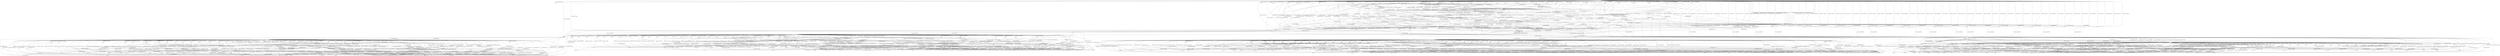 digraph witness7 {
 0 [label="0",shape=ellipse]
 1 [label="1",shape=ellipse]
 2 [label="2",shape=ellipse]
 3 [label="3",shape=ellipse]
 4 [label="4",shape=ellipse]
 5 [label="5",shape=ellipse]
 6 [label="6",shape=ellipse]
 7 [label="7",shape=ellipse]
 8 [label="8",shape=ellipse]
 9 [label="9",shape=ellipse]
 10 [label="10",shape=ellipse]
 11 [label="11",shape=ellipse]
 12 [label="12",shape=ellipse]
 13 [label="13",shape=ellipse]
 14 [label="14",shape=ellipse]
 15 [label="15",shape=ellipse]
 16 [label="16",shape=ellipse]
 17 [label="17",shape=ellipse]
 18 [label="18",shape=ellipse]
 19 [label="19",shape=ellipse]
 20 [label="20",shape=ellipse]
 21 [label="21",shape=ellipse]
 22 [label="22",shape=ellipse]
 23 [label="23",shape=ellipse]
 24 [label="24",shape=ellipse]
 25 [label="25",shape=ellipse]
 26 [label="26",shape=ellipse]
 27 [label="27",shape=ellipse]
 28 [label="28",shape=ellipse]
 29 [label="29",shape=ellipse]
 30 [label="30",shape=ellipse]
 31 [label="31",shape=ellipse]
 32 [label="32",shape=ellipse]
 33 [label="33",shape=ellipse]
 34 [label="34",shape=ellipse]
 35 [label="35",shape=ellipse]
 36 [label="36",shape=ellipse]
 37 [label="37",shape=ellipse]
 38 [label="38",shape=ellipse]
 39 [label="39",shape=ellipse]
 40 [label="40",shape=ellipse]
 41 [label="41",shape=ellipse]
 42 [label="42",shape=ellipse]
 43 [label="43",shape=ellipse]
 44 [label="44",shape=ellipse]
 45 [label="45",shape=ellipse]
 46 [label="46",shape=ellipse]
 47 [label="47",shape=ellipse]
 48 [label="48",shape=ellipse]
 49 [label="49",shape=ellipse]
 50 [label="50",shape=ellipse]
 51 [label="51",shape=ellipse]
 52 [label="52",shape=ellipse]
 53 [label="53",shape=ellipse]
 54 [label="54",shape=ellipse]
 55 [label="55",shape=ellipse]
 56 [label="56",shape=ellipse]
 57 [label="57",shape=ellipse]
 58 [label="58",shape=ellipse]
 59 [label="59",shape=ellipse]
 60 [label="60",shape=ellipse]
 61 [label="61",shape=ellipse]
 62 [label="62",shape=ellipse]
 63 [label="63",shape=ellipse]
 64 [label="64",shape=ellipse]
 65 [label="65",shape=ellipse]
 66 [label="66",shape=ellipse]
 67 [label="67",shape=ellipse]
 68 [label="68",shape=ellipse]
 69 [label="69",shape=ellipse]
 70 [label="70",shape=ellipse]
 71 [label="71",shape=ellipse]
 72 [label="72",shape=ellipse]
 73 [label="73",shape=ellipse]
 74 [label="74",shape=ellipse]
 75 [label="75",shape=ellipse]
 76 [label="76",shape=ellipse]
 77 [label="77",shape=ellipse]
 78 [label="78",shape=ellipse]
 79 [label="79",shape=ellipse]
 80 [label="80",shape=ellipse]
 81 [label="81",shape=ellipse]
 82 [label="82",shape=ellipse]
 83 [label="83",shape=ellipse]
 84 [label="84",shape=ellipse]
 85 [label="85",shape=ellipse]
 86 [label="86",shape=ellipse]
 87 [label="87",shape=ellipse]
 88 [label="88",shape=ellipse]
 89 [label="89",shape=ellipse]
 90 [label="90",shape=ellipse]
 91 [label="91",shape=ellipse]
 92 [label="92",shape=ellipse]
 93 [label="93",shape=ellipse]
 94 [label="94",shape=ellipse]
 95 [label="95",shape=ellipse]
 96 [label="96",shape=ellipse]
 97 [label="97",shape=ellipse]
 98 [label="98",shape=ellipse]
 99 [label="99",shape=ellipse]
 100 [label="100",shape=ellipse]
 101 [label="101",shape=ellipse]
 102 [label="102",shape=ellipse]
 103 [label="103",shape=ellipse]
 104 [label="104",shape=ellipse]
 105 [label="105",shape=ellipse]
 106 [label="106",shape=ellipse]
 107 [label="107",shape=ellipse]
 108 [label="108",shape=ellipse]
 109 [label="109",shape=ellipse]
 110 [label="110",shape=ellipse]
 111 [label="111",shape=ellipse]
 112 [label="112",shape=ellipse]
 113 [label="113",shape=ellipse]
 114 [label="114",shape=ellipse]
 115 [label="115",shape=ellipse]
 116 [label="116",shape=ellipse]
 117 [label="117",shape=ellipse]
 118 [label="118",shape=ellipse]
 119 [label="119",shape=ellipse]
 120 [label="120",shape=ellipse]
 121 [label="121",shape=ellipse]
 122 [label="122",shape=ellipse]
 123 [label="123",shape=ellipse]
 124 [label="124",shape=ellipse]
 125 [label="125",shape=ellipse]
 126 [label="126",shape=ellipse]
 127 [label="127",shape=ellipse]
 128 [label="128",shape=ellipse]
 129 [label="129",shape=ellipse]
 130 [label="130",shape=ellipse]
 131 [label="131",shape=ellipse]
 132 [label="132",shape=ellipse]
 133 [label="133",shape=ellipse]
 134 [label="134",shape=ellipse]
 135 [label="135",shape=ellipse]
 136 [label="136",shape=ellipse]
 137 [label="137",shape=ellipse]
 138 [label="138",shape=ellipse]
 139 [label="139",shape=ellipse]
 140 [label="140",shape=ellipse]
 141 [label="141",shape=ellipse]
 142 [label="142",shape=ellipse]
 143 [label="143",shape=ellipse]
 144 [label="144",shape=ellipse]
 145 [label="145",shape=ellipse]
 146 [label="146",shape=ellipse]
 147 [label="147",shape=ellipse]
 148 [label="148",shape=ellipse]
 149 [label="149",shape=ellipse]
 150 [label="150",shape=ellipse]
 151 [label="151",shape=ellipse]
 152 [label="152",shape=ellipse]
 153 [label="153",shape=ellipse]
 154 [label="154",shape=ellipse]
 155 [label="155",shape=ellipse]
 156 [label="156",shape=ellipse]
 157 [label="157",shape=ellipse]
 158 [label="158",shape=ellipse]
 159 [label="159",shape=ellipse]
 160 [label="160",shape=ellipse]
 161 [label="161",shape=ellipse]
 162 [label="162",shape=ellipse]
 163 [label="163",shape=ellipse]
 164 [label="164",shape=ellipse]
 165 [label="165",shape=ellipse]
 166 [label="166",shape=ellipse]
 167 [label="167",shape=ellipse]
 168 [label="168",shape=ellipse]
 169 [label="169",shape=ellipse]
 170 [label="170",shape=ellipse]
 171 [label="171",shape=ellipse]
 172 [label="172",shape=ellipse]
 173 [label="173",shape=ellipse]
 174 [label="174",shape=ellipse]
 175 [label="175",shape=ellipse]
 176 [label="176",shape=ellipse]
 177 [label="177",shape=ellipse]
 178 [label="178",shape=ellipse]
 179 [label="179",shape=ellipse]
 180 [label="180",shape=ellipse]
 181 [label="181",shape=ellipse]
 182 [label="182",shape=ellipse]
 183 [label="183",shape=ellipse]
 184 [label="184",shape=ellipse]
 185 [label="185",shape=ellipse]
 186 [label="186",shape=ellipse]
 187 [label="187",shape=ellipse]
 188 [label="188",shape=ellipse]
 189 [label="189",shape=ellipse]
 190 [label="190",shape=ellipse]
 191 [label="191",shape=ellipse]
 192 [label="192",shape=ellipse]
 193 [label="193",shape=ellipse]
 194 [label="194",shape=ellipse]
 195 [label="195",shape=ellipse]
 196 [label="196",shape=ellipse]
 197 [label="197",shape=ellipse]
 198 [label="198",shape=ellipse]
 199 [label="199",shape=ellipse]
 200 [label="200",shape=ellipse]
 201 [label="201",shape=ellipse]
 202 [label="202",shape=ellipse]
 203 [label="203",shape=ellipse]
 204 [label="204",shape=ellipse]
 205 [label="205",shape=ellipse]
 206 [label="206",shape=ellipse]
 207 [label="207",shape=ellipse]
 208 [label="208",shape=ellipse]
 209 [label="209",shape=ellipse]
 210 [label="210",shape=ellipse]
 211 [label="211",shape=ellipse]
 212 [label="212",shape=ellipse]
 213 [label="213",shape=ellipse]
 214 [label="214",shape=ellipse]
 215 [label="215",shape=ellipse]
 216 [label="216",shape=ellipse]
 217 [label="217",shape=ellipse]
 218 [label="218",shape=ellipse]
 219 [label="219",shape=ellipse]
 220 [label="220",shape=ellipse]
 221 [label="221",shape=ellipse]
 222 [label="222",shape=ellipse]
 223 [label="223",shape=ellipse]
 224 [label="224",shape=ellipse]
 225 [label="225",shape=ellipse]
 226 [label="226",shape=ellipse]
 227 [label="227",shape=ellipse]
 228 [label="228",shape=ellipse]
 229 [label="229",shape=ellipse]
 230 [label="230",shape=ellipse]
 231 [label="231",shape=ellipse]
 232 [label="232",shape=ellipse]
 233 [label="233",shape=ellipse]
 234 [label="234",shape=ellipse]
 235 [label="235",shape=ellipse]
 236 [label="236",shape=ellipse]
 237 [label="237",shape=ellipse]
 238 [label="238",shape=ellipse]
 239 [label="239",shape=ellipse]
 240 [label="240",shape=ellipse]
 241 [label="241",shape=ellipse]
 242 [label="242",shape=ellipse]
 243 [label="243",shape=ellipse]
 244 [label="244",shape=ellipse]
 245 [label="245",shape=ellipse]
 246 [label="246",shape=ellipse]
 247 [label="247",shape=ellipse]
 248 [label="248",shape=ellipse]
 249 [label="249",shape=ellipse]
 250 [label="250",shape=ellipse]
 251 [label="251",shape=ellipse]
 252 [label="252",shape=ellipse]
 253 [label="253",shape=ellipse]
 254 [label="254",shape=ellipse]
 255 [label="255",shape=ellipse]
 256 [label="256",shape=ellipse]
 257 [label="257",shape=ellipse]
 258 [label="258",shape=ellipse]
 259 [label="259",shape=ellipse]
 260 [label="260",shape=ellipse]
 261 [label="261",shape=ellipse]
 262 [label="262",shape=ellipse]
 263 [label="263",shape=ellipse]
 264 [label="264",shape=ellipse]
 265 [label="265",shape=ellipse]
 266 [label="266",shape=ellipse]
 267 [label="267",shape=ellipse]
 268 [label="268",shape=ellipse]
 269 [label="269",shape=ellipse]
 270 [label="270",shape=ellipse]
 271 [label="271",shape=ellipse]
 272 [label="272",shape=ellipse]
 273 [label="273",shape=ellipse]
 274 [label="274",shape=ellipse]
 275 [label="275",shape=ellipse]
 276 [label="276",shape=ellipse]
 277 [label="277",shape=ellipse]
 278 [label="278",shape=ellipse]
 279 [label="279",shape=ellipse]
 280 [label="280",shape=ellipse]
 281 [label="281",shape=ellipse]
 282 [label="282",shape=ellipse]
 283 [label="283",shape=ellipse]
 284 [label="284",shape=ellipse]
 285 [label="285",shape=ellipse]
 286 [label="286",shape=ellipse]
 287 [label="287",shape=ellipse]
 288 [label="288",shape=ellipse]
 289 [label="289",shape=ellipse]
 290 [label="290",shape=ellipse]
 291 [label="291",shape=ellipse]
 292 [label="292",shape=ellipse]
 293 [label="293",shape=ellipse]
 294 [label="294",shape=ellipse]
 295 [label="295",shape=ellipse]
 296 [label="296",shape=ellipse]
 297 [label="297",shape=ellipse]
 298 [label="298",shape=ellipse]
 299 [label="299",shape=ellipse]
 300 [label="300",shape=ellipse]
 301 [label="301",shape=ellipse]
 302 [label="302",shape=ellipse]
 303 [label="303",shape=ellipse]
 304 [label="304",shape=ellipse]
 305 [label="305",shape=ellipse]
 306 [label="306",shape=ellipse]
 307 [label="307",shape=ellipse]
 308 [label="308",shape=ellipse]
 309 [label="309",shape=ellipse]
 310 [label="310",shape=ellipse]
 311 [label="311",shape=ellipse]
 312 [label="312",shape=ellipse]
 313 [label="313",shape=ellipse]
 314 [label="314",shape=ellipse]
 315 [label="315",shape=ellipse]
 316 [label="316",shape=ellipse]
 317 [label="317",shape=ellipse]
 318 [label="318",shape=ellipse]
 319 [label="319",shape=ellipse]
 320 [label="320",shape=ellipse]
 321 [label="321",shape=ellipse]
 322 [label="322",shape=ellipse]
 323 [label="323",shape=ellipse]
 324 [label="324",shape=ellipse]
 325 [label="325",shape=ellipse]
 326 [label="326",shape=ellipse]
 327 [label="327",shape=ellipse]
 328 [label="328",shape=ellipse]
 329 [label="329",shape=ellipse]
 330 [label="330",shape=ellipse]
 331 [label="331",shape=ellipse]
 332 [label="332",shape=ellipse]
 333 [label="333",shape=ellipse]
 334 [label="334",shape=ellipse]
 335 [label="335",shape=ellipse]
 336 [label="336",shape=ellipse]
 337 [label="337",shape=ellipse]
 338 [label="338",shape=ellipse]
 339 [label="339",shape=ellipse]
 340 [label="340",shape=ellipse]
 341 [label="341",shape=ellipse]
 342 [label="342",shape=ellipse]
 343 [label="343",shape=ellipse]
 344 [label="344",shape=ellipse]
 345 [label="345",shape=ellipse]
 346 [label="346",shape=ellipse]
 347 [label="347",shape=ellipse]
 348 [label="348",shape=ellipse]
 349 [label="349",shape=ellipse]
 350 [label="350",shape=ellipse]
 351 [label="351",shape=ellipse]
 352 [label="352",shape=ellipse]
 353 [label="353",shape=ellipse]
 354 [label="354",shape=ellipse]
 355 [label="355",shape=ellipse]
 356 [label="356",shape=ellipse]
 357 [label="357",shape=ellipse]
 358 [label="358",shape=ellipse]
 359 [label="359",shape=ellipse]
 360 [label="360",shape=ellipse]
 361 [label="361",shape=ellipse]
 362 [label="362",shape=ellipse]
 363 [label="363",shape=ellipse]
 364 [label="364",shape=ellipse]
 365 [label="365",shape=ellipse]
 366 [label="366",shape=ellipse]
 367 [label="367",shape=ellipse]
 368 [label="368",shape=ellipse]
 369 [label="369",shape=ellipse]
 370 [label="370",shape=ellipse]
    0 -> 1[label="<none;req_r4;req_r6;req_r7;idle>"]
    0 -> 2[label="<none;req_r4;idle;req_r2;idle>"]
    0 -> 3[label="<none;req_r4;req_r6;idle;req_r4>"]
    0 -> 3[label="<none;idle;req_r6;idle;idle>"]
    0 -> 4[label="<none;idle;req_r7;idle;req_r4>"]
    0 -> 5[label="<none;req_r4;req_r2;req_r1;idle>"]
    0 -> 6[label="<none;req_r4;idle;req_r7;idle>"]
    0 -> 7[label="<none;idle;req_r7;req_r1;req_r4>"]
    0 -> 8[label="<none;req_r4;req_r6;idle;idle>"]
    0 -> 9[label="<none;req_r4;req_r6;req_r3;req_r4>"]
    0 -> 9[label="<none;idle;req_r6;req_r3;idle>"]
    0 -> 10[label="<none;idle;idle;req_r7;req_r4>"]
    0 -> 11[label="<none;req_r4;req_r2;req_r7;idle>"]
    0 -> 12[label="<none;idle;req_r7;req_r2;req_r4>"]
    0 -> 13[label="<none;req_r4;req_r7;req_r2;req_r4>"]
    0 -> 13[label="<none;idle;req_r7;req_r2;idle>"]
    0 -> 14[label="<none;req_r4;req_r7;idle;req_r4>"]
    0 -> 14[label="<none;idle;req_r7;idle;idle>"]
    0 -> 15[label="<none;req_r4;req_r7;idle;idle>"]
    0 -> 16[label="<none;req_r4;req_r7;req_r2;idle>"]
    0 -> 17[label="<none;idle;req_r2;idle;req_r4>"]
    0 -> 18[label="<none;idle;idle;idle;req_r4>"]
    0 -> 18[label="<none;idle;req_r6;req_r6;req_r4>"]
    0 -> 18[label="<none;idle;req_r7;req_r7;req_r4>"]
    0 -> 18[label="<none;idle;req_r2;req_r2;req_r4>"]
    0 -> 19[label="<none;idle;req_r6;idle;req_r4>"]
    0 -> 20[label="<none;req_r4;req_r7;req_r7;idle>"]
    0 -> 20[label="<none;req_r4;req_r6;req_r6;idle>"]
    0 -> 20[label="<none;req_r4;req_r2;req_r2;idle>"]
    0 -> 20[label="<none;req_r4;idle;idle;idle>"]
    0 -> 21[label="<none;idle;req_r6;req_r7;req_r4>"]
    0 -> 22[label="<none;idle;idle;req_r7;idle>"]
    0 -> 22[label="<none;req_r4;idle;req_r7;req_r4>"]
    0 -> 23[label="<none;req_r4;req_r6;req_r7;req_r4>"]
    0 -> 23[label="<none;idle;req_r6;req_r7;idle>"]
    0 -> 24[label="<none;idle;req_r6;req_r3;req_r4>"]
    0 -> 0[label="<none;idle;idle;idle;idle>"]
    0 -> 0[label="<none;req_r4;req_r6;req_r6;req_r4>"]
    0 -> 0[label="<none;req_r4;req_r7;req_r7;req_r4>"]
    0 -> 0[label="<none;req_r4;idle;idle;req_r4>"]
    0 -> 0[label="<none;idle;req_r2;req_r2;idle>"]
    0 -> 0[label="<none;idle;req_r7;req_r7;idle>"]
    0 -> 0[label="<none;req_r4;req_r2;req_r2;req_r4>"]
    0 -> 0[label="<none;idle;req_r6;req_r6;idle>"]
    0 -> 25[label="<none;req_r4;req_r7;req_r3;idle>"]
    0 -> 26[label="<none;idle;req_r2;idle;idle>"]
    0 -> 26[label="<none;req_r4;req_r2;idle;req_r4>"]
    0 -> 27[label="<none;req_r4;req_r2;idle;idle>"]
    0 -> 28[label="<none;req_r4;req_r2;req_r7;req_r4>"]
    0 -> 28[label="<none;idle;req_r2;req_r7;idle>"]
    0 -> 29[label="<none;idle;req_r2;req_r7;req_r4>"]
    0 -> 30[label="<none;idle;idle;req_r2;idle>"]
    0 -> 30[label="<none;req_r4;idle;req_r2;req_r4>"]
    0 -> 31[label="<none;req_r4;req_r2;req_r3;idle>"]
    0 -> 32[label="<none;req_r4;idle;req_r6;idle>"]
    0 -> 33[label="<none;req_r4;req_r7;req_r6;req_r4>"]
    0 -> 33[label="<none;idle;req_r7;req_r6;idle>"]
    0 -> 34[label="<none;idle;req_r7;req_r1;idle>"]
    0 -> 34[label="<none;req_r4;req_r7;req_r1;req_r4>"]
    0 -> 35[label="<none;req_r4;req_r7;req_r6;idle>"]
    0 -> 36[label="<none;req_r4;req_r7;req_r1;idle>"]
    0 -> 37[label="<none;idle;idle;req_r2;req_r4>"]
    0 -> 38[label="<none;idle;req_r7;req_r6;req_r4>"]
    0 -> 39[label="<none;idle;req_r2;req_r1;req_r4>"]
    0 -> 40[label="<none;req_r4;req_r7;req_r8;idle>"]
    0 -> 41[label="<none;req_r4;req_r6;req_r2;idle>"]
    0 -> 42[label="<none;idle;req_r7;req_r8;req_r4>"]
    0 -> 43[label="<none;req_r4;req_r7;req_r8;req_r4>"]
    0 -> 43[label="<none;idle;req_r7;req_r8;idle>"]
    0 -> 44[label="<none;idle;req_r7;req_r3;req_r4>"]
    0 -> 45[label="<none;req_r4;req_r7;req_r3;req_r4>"]
    0 -> 45[label="<none;idle;req_r7;req_r3;idle>"]
    0 -> 46[label="<none;req_r4;req_r6;req_r3;idle>"]
    0 -> 47[label="<none;req_r4;idle;req_r3;idle>"]
    0 -> 48[label="<none;req_r4;req_r2;req_r8;idle>"]
    0 -> 49[label="<none;idle;idle;req_r6;req_r4>"]
    0 -> 50[label="<none;idle;idle;req_r6;idle>"]
    0 -> 50[label="<none;req_r4;idle;req_r6;req_r4>"]
    0 -> 51[label="<none;idle;req_r2;req_r8;req_r4>"]
    0 -> 52[label="<none;req_r4;idle;req_r8;idle>"]
    0 -> 53[label="<none;idle;req_r6;req_r8;req_r4>"]
    0 -> 54[label="<none;req_r4;idle;req_r1;idle>"]
    0 -> 55[label="<none;idle;req_r6;req_r2;idle>"]
    0 -> 55[label="<none;req_r4;req_r6;req_r2;req_r4>"]
    0 -> 56[label="<none;req_r4;idle;req_r8;req_r4>"]
    0 -> 56[label="<none;idle;idle;req_r8;idle>"]
    0 -> 57[label="<none;req_r4;idle;req_r1;req_r4>"]
    0 -> 57[label="<none;idle;idle;req_r1;idle>"]
    0 -> 58[label="<none;idle;idle;req_r1;req_r4>"]
    0 -> 59[label="<none;req_r4;req_r2;req_r6;idle>"]
    0 -> 60[label="<none;req_r4;req_r6;req_r8;req_r4>"]
    0 -> 60[label="<none;idle;req_r6;req_r8;idle>"]
    0 -> 61[label="<none;idle;req_r6;req_r1;idle>"]
    0 -> 61[label="<none;req_r4;req_r6;req_r1;req_r4>"]
    0 -> 62[label="<none;idle;req_r6;req_r2;req_r4>"]
    0 -> 63[label="<none;idle;req_r2;req_r6;req_r4>"]
    0 -> 64[label="<none;idle;req_r2;req_r3;req_r4>"]
    0 -> 65[label="<none;idle;idle;req_r3;req_r4>"]
    0 -> 66[label="<none;idle;idle;req_r3;idle>"]
    0 -> 66[label="<none;req_r4;idle;req_r3;req_r4>"]
    0 -> 67[label="<none;idle;req_r6;req_r1;req_r4>"]
    0 -> 68[label="<none;idle;idle;req_r8;req_r4>"]
    0 -> 69[label="<none;req_r4;req_r2;req_r6;req_r4>"]
    0 -> 69[label="<none;idle;req_r2;req_r6;idle>"]
    0 -> 70[label="<none;req_r4;req_r2;req_r1;req_r4>"]
    0 -> 70[label="<none;idle;req_r2;req_r1;idle>"]
    0 -> 71[label="<none;req_r4;req_r6;req_r1;idle>"]
    0 -> 72[label="<none;req_r4;req_r2;req_r3;req_r4>"]
    0 -> 72[label="<none;idle;req_r2;req_r3;idle>"]
    0 -> 73[label="<none;req_r4;req_r6;req_r8;idle>"]
    0 -> 74[label="<none;req_r4;req_r2;req_r8;req_r4>"]
    0 -> 74[label="<none;idle;req_r2;req_r8;idle>"]
    50 -> 4[label="<none;idle;req_r7;relall;req_r4>"]
    66 -> 4[label="<none;idle;req_r7;relall;req_r4>"]
    30 -> 4[label="<none;idle;req_r7;relall;req_r4>"]
    57 -> 4[label="<none;idle;req_r7;relall;req_r4>"]
    56 -> 4[label="<none;idle;req_r7;relall;req_r4>"]
    30 -> 15[label="<none;req_r4;req_r7;relall;idle>"]
    50 -> 15[label="<none;req_r4;req_r7;relall;idle>"]
    57 -> 15[label="<none;req_r4;req_r7;relall;idle>"]
    66 -> 15[label="<none;req_r4;req_r7;relall;idle>"]
    56 -> 15[label="<none;req_r4;req_r7;relall;idle>"]
    18 -> 69[label="<none;idle;req_r2;req_r6;relall>"]
    28 -> 20[label="<none;req_r4;relall;relall;idle>"]
    14 -> 20[label="<none;req_r4;relall;idle;idle>"]
    3 -> 20[label="<none;req_r4;relall;idle;idle>"]
    26 -> 20[label="<none;req_r4;relall;idle;idle>"]
    23 -> 20[label="<none;req_r4;relall;relall;idle>"]
    66 -> 20[label="<none;req_r4;idle;relall;idle>"]
    22 -> 20[label="<none;req_r4;idle;relall;idle>"]
    55 -> 20[label="<none;req_r4;relall;relall;idle>"]
    13 -> 20[label="<none;req_r4;relall;relall;idle>"]
    69 -> 20[label="<none;req_r4;relall;relall;idle>"]
    33 -> 20[label="<none;req_r4;relall;relall;idle>"]
    45 -> 20[label="<none;req_r4;relall;relall;idle>"]
    34 -> 20[label="<none;req_r4;relall;relall;idle>"]
    43 -> 20[label="<none;req_r4;relall;relall;idle>"]
    72 -> 20[label="<none;req_r4;relall;relall;idle>"]
    74 -> 20[label="<none;req_r4;relall;relall;idle>"]
    30 -> 20[label="<none;req_r4;idle;relall;idle>"]
    61 -> 20[label="<none;req_r4;relall;relall;idle>"]
    56 -> 20[label="<none;req_r4;idle;relall;idle>"]
    70 -> 20[label="<none;req_r4;relall;relall;idle>"]
    50 -> 20[label="<none;req_r4;idle;relall;idle>"]
    60 -> 20[label="<none;req_r4;relall;relall;idle>"]
    57 -> 20[label="<none;req_r4;idle;relall;idle>"]
    9 -> 20[label="<none;req_r4;relall;relall;idle>"]
    18 -> 14[label="<none;idle;req_r7;idle;relall>"]
    49 -> 14[label="<none;idle;req_r7;relall;relall>"]
    30 -> 14[label="<none;idle;req_r7;relall;idle>"]
    30 -> 14[label="<none;req_r4;req_r7;relall;req_r4>"]
    37 -> 14[label="<none;idle;req_r7;relall;relall>"]
    50 -> 14[label="<none;req_r4;req_r7;relall;req_r4>"]
    50 -> 14[label="<none;idle;req_r7;relall;idle>"]
    68 -> 14[label="<none;idle;req_r7;relall;relall>"]
    65 -> 14[label="<none;idle;req_r7;relall;relall>"]
    56 -> 14[label="<none;idle;req_r7;relall;idle>"]
    56 -> 14[label="<none;req_r4;req_r7;relall;req_r4>"]
    58 -> 14[label="<none;idle;req_r7;relall;relall>"]
    66 -> 14[label="<none;req_r4;req_r7;relall;req_r4>"]
    66 -> 14[label="<none;idle;req_r7;relall;idle>"]
    57 -> 14[label="<none;req_r4;req_r7;relall;req_r4>"]
    57 -> 14[label="<none;idle;req_r7;relall;idle>"]
    66 -> 27[label="<none;req_r4;req_r2;relall;idle>"]
    22 -> 27[label="<none;req_r4;req_r2;relall;idle>"]
    50 -> 27[label="<none;req_r4;req_r2;relall;idle>"]
    57 -> 27[label="<none;req_r4;req_r2;relall;idle>"]
    56 -> 27[label="<none;req_r4;req_r2;relall;idle>"]
    10 -> 26[label="<none;idle;req_r2;relall;relall>"]
    18 -> 26[label="<none;idle;req_r2;idle;relall>"]
    50 -> 26[label="<none;req_r4;req_r2;relall;req_r4>"]
    50 -> 26[label="<none;idle;req_r2;relall;idle>"]
    22 -> 26[label="<none;req_r4;req_r2;relall;req_r4>"]
    22 -> 26[label="<none;idle;req_r2;relall;idle>"]
    49 -> 26[label="<none;idle;req_r2;relall;relall>"]
    57 -> 26[label="<none;req_r4;req_r2;relall;req_r4>"]
    57 -> 26[label="<none;idle;req_r2;relall;idle>"]
    68 -> 26[label="<none;idle;req_r2;relall;relall>"]
    66 -> 26[label="<none;req_r4;req_r2;relall;req_r4>"]
    66 -> 26[label="<none;idle;req_r2;relall;idle>"]
    65 -> 26[label="<none;idle;req_r2;relall;relall>"]
    56 -> 26[label="<none;idle;req_r2;relall;idle>"]
    56 -> 26[label="<none;req_r4;req_r2;relall;req_r4>"]
    58 -> 26[label="<none;idle;req_r2;relall;relall>"]
    18 -> 50[label="<none;idle;idle;req_r6;relall>"]
    14 -> 50[label="<none;req_r4;relall;req_r6;req_r4>"]
    14 -> 50[label="<none;idle;relall;req_r6;idle>"]
    17 -> 50[label="<none;idle;relall;req_r6;relall>"]
    4 -> 50[label="<none;idle;relall;req_r6;relall>"]
    26 -> 50[label="<none;idle;relall;req_r6;idle>"]
    26 -> 50[label="<none;req_r4;relall;req_r6;req_r4>"]
    30 -> 8[label="<none;req_r4;req_r6;relall;idle>"]
    22 -> 8[label="<none;req_r4;req_r6;relall;idle>"]
    56 -> 8[label="<none;req_r4;req_r6;relall;idle>"]
    66 -> 8[label="<none;req_r4;req_r6;relall;idle>"]
    57 -> 8[label="<none;req_r4;req_r6;relall;idle>"]
    18 -> 23[label="<none;idle;req_r6;req_r7;relall>"]
    18 -> 43[label="<none;idle;req_r7;req_r8;relall>"]
    22 -> 19[label="<none;idle;req_r6;relall;req_r4>"]
    66 -> 19[label="<none;idle;req_r6;relall;req_r4>"]
    56 -> 19[label="<none;idle;req_r6;relall;req_r4>"]
    30 -> 19[label="<none;idle;req_r6;relall;req_r4>"]
    57 -> 19[label="<none;idle;req_r6;relall;req_r4>"]
    18 -> 0[label="<none;idle;idle;idle;relall>"]
    18 -> 0[label="<none;idle;req_r2;req_r2;relall>"]
    18 -> 0[label="<none;idle;req_r7;req_r7;relall>"]
    18 -> 0[label="<none;idle;req_r6;req_r6;relall>"]
    28 -> 0[label="<none;idle;relall;relall;idle>"]
    28 -> 0[label="<none;req_r4;relall;relall;req_r4>"]
    29 -> 0[label="<none;idle;relall;relall;relall>"]
    19 -> 0[label="<none;idle;relall;idle;relall>"]
    38 -> 0[label="<none;idle;relall;relall;relall>"]
    21 -> 0[label="<none;idle;relall;relall;relall>"]
    3 -> 0[label="<none;idle;relall;idle;idle>"]
    3 -> 0[label="<none;req_r4;relall;idle;req_r4>"]
    50 -> 0[label="<none;req_r4;idle;relall;req_r4>"]
    50 -> 0[label="<none;idle;idle;relall;idle>"]
    64 -> 0[label="<none;idle;relall;relall;relall>"]
    14 -> 0[label="<none;req_r4;relall;idle;req_r4>"]
    14 -> 0[label="<none;idle;relall;idle;idle>"]
    4 -> 0[label="<none;idle;relall;idle;relall>"]
    26 -> 0[label="<none;idle;relall;idle;idle>"]
    26 -> 0[label="<none;req_r4;relall;idle;req_r4>"]
    17 -> 0[label="<none;idle;relall;idle;relall>"]
    9 -> 0[label="<none;idle;relall;relall;idle>"]
    9 -> 0[label="<none;req_r4;relall;relall;req_r4>"]
    22 -> 0[label="<none;req_r4;idle;relall;req_r4>"]
    22 -> 0[label="<none;idle;idle;relall;idle>"]
    62 -> 0[label="<none;idle;relall;relall;relall>"]
    23 -> 0[label="<none;req_r4;relall;relall;req_r4>"]
    23 -> 0[label="<none;idle;relall;relall;idle>"]
    37 -> 0[label="<none;idle;idle;relall;relall>"]
    12 -> 0[label="<none;idle;relall;relall;relall>"]
    10 -> 0[label="<none;idle;idle;relall;relall>"]
    69 -> 0[label="<none;req_r4;relall;relall;req_r4>"]
    69 -> 0[label="<none;idle;relall;relall;idle>"]
    45 -> 0[label="<none;req_r4;relall;relall;req_r4>"]
    45 -> 0[label="<none;idle;relall;relall;idle>"]
    13 -> 0[label="<none;idle;relall;relall;idle>"]
    13 -> 0[label="<none;req_r4;relall;relall;req_r4>"]
    67 -> 0[label="<none;idle;relall;relall;relall>"]
    55 -> 0[label="<none;req_r4;relall;relall;req_r4>"]
    55 -> 0[label="<none;idle;relall;relall;idle>"]
    49 -> 0[label="<none;idle;idle;relall;relall>"]
    33 -> 0[label="<none;idle;relall;relall;idle>"]
    33 -> 0[label="<none;req_r4;relall;relall;req_r4>"]
    44 -> 0[label="<none;idle;relall;relall;relall>"]
    53 -> 0[label="<none;idle;relall;relall;relall>"]
    34 -> 0[label="<none;idle;relall;relall;idle>"]
    34 -> 0[label="<none;req_r4;relall;relall;req_r4>"]
    30 -> 0[label="<none;req_r4;idle;relall;req_r4>"]
    30 -> 0[label="<none;idle;idle;relall;idle>"]
    42 -> 0[label="<none;idle;relall;relall;relall>"]
    43 -> 0[label="<none;req_r4;relall;relall;req_r4>"]
    43 -> 0[label="<none;idle;relall;relall;idle>"]
    7 -> 0[label="<none;idle;relall;relall;relall>"]
    57 -> 0[label="<none;idle;idle;relall;idle>"]
    57 -> 0[label="<none;req_r4;idle;relall;req_r4>"]
    60 -> 0[label="<none;req_r4;relall;relall;req_r4>"]
    60 -> 0[label="<none;idle;relall;relall;idle>"]
    65 -> 0[label="<none;idle;idle;relall;relall>"]
    58 -> 0[label="<none;idle;idle;relall;relall>"]
    39 -> 0[label="<none;idle;relall;relall;relall>"]
    56 -> 0[label="<none;idle;idle;relall;idle>"]
    56 -> 0[label="<none;req_r4;idle;relall;req_r4>"]
    66 -> 0[label="<none;req_r4;idle;relall;req_r4>"]
    66 -> 0[label="<none;idle;idle;relall;idle>"]
    68 -> 0[label="<none;idle;idle;relall;relall>"]
    72 -> 0[label="<none;idle;relall;relall;idle>"]
    72 -> 0[label="<none;req_r4;relall;relall;req_r4>"]
    24 -> 0[label="<none;idle;relall;relall;relall>"]
    63 -> 0[label="<none;idle;relall;relall;relall>"]
    61 -> 0[label="<none;req_r4;relall;relall;req_r4>"]
    61 -> 0[label="<none;idle;relall;relall;idle>"]
    51 -> 0[label="<none;idle;relall;relall;relall>"]
    74 -> 0[label="<none;req_r4;relall;relall;req_r4>"]
    74 -> 0[label="<none;idle;relall;relall;idle>"]
    70 -> 0[label="<none;idle;relall;relall;idle>"]
    70 -> 0[label="<none;req_r4;relall;relall;req_r4>"]
    22 -> 17[label="<none;idle;req_r2;relall;req_r4>"]
    50 -> 17[label="<none;idle;req_r2;relall;req_r4>"]
    57 -> 17[label="<none;idle;req_r2;relall;req_r4>"]
    66 -> 17[label="<none;idle;req_r2;relall;req_r4>"]
    56 -> 17[label="<none;idle;req_r2;relall;req_r4>"]
    30 -> 3[label="<none;idle;req_r6;relall;idle>"]
    30 -> 3[label="<none;req_r4;req_r6;relall;req_r4>"]
    18 -> 3[label="<none;idle;req_r6;idle;relall>"]
    65 -> 3[label="<none;idle;req_r6;relall;relall>"]
    37 -> 3[label="<none;idle;req_r6;relall;relall>"]
    56 -> 3[label="<none;req_r4;req_r6;relall;req_r4>"]
    56 -> 3[label="<none;idle;req_r6;relall;idle>"]
    22 -> 3[label="<none;idle;req_r6;relall;idle>"]
    22 -> 3[label="<none;req_r4;req_r6;relall;req_r4>"]
    10 -> 3[label="<none;idle;req_r6;relall;relall>"]
    66 -> 3[label="<none;req_r4;req_r6;relall;req_r4>"]
    66 -> 3[label="<none;idle;req_r6;relall;idle>"]
    68 -> 3[label="<none;idle;req_r6;relall;relall>"]
    57 -> 3[label="<none;req_r4;req_r6;relall;req_r4>"]
    57 -> 3[label="<none;idle;req_r6;relall;idle>"]
    58 -> 3[label="<none;idle;req_r6;relall;relall>"]
    14 -> 18[label="<none;idle;relall;idle;req_r4>"]
    26 -> 18[label="<none;idle;relall;idle;req_r4>"]
    3 -> 18[label="<none;idle;relall;idle;req_r4>"]
    23 -> 18[label="<none;idle;relall;relall;req_r4>"]
    22 -> 18[label="<none;idle;idle;relall;req_r4>"]
    13 -> 18[label="<none;idle;relall;relall;req_r4>"]
    28 -> 18[label="<none;idle;relall;relall;req_r4>"]
    33 -> 18[label="<none;idle;relall;relall;req_r4>"]
    60 -> 18[label="<none;idle;relall;relall;req_r4>"]
    34 -> 18[label="<none;idle;relall;relall;req_r4>"]
    43 -> 18[label="<none;idle;relall;relall;req_r4>"]
    45 -> 18[label="<none;idle;relall;relall;req_r4>"]
    61 -> 18[label="<none;idle;relall;relall;req_r4>"]
    56 -> 18[label="<none;idle;idle;relall;req_r4>"]
    30 -> 18[label="<none;idle;idle;relall;req_r4>"]
    72 -> 18[label="<none;idle;relall;relall;req_r4>"]
    9 -> 18[label="<none;idle;relall;relall;req_r4>"]
    55 -> 18[label="<none;idle;relall;relall;req_r4>"]
    50 -> 18[label="<none;idle;idle;relall;req_r4>"]
    66 -> 18[label="<none;idle;idle;relall;req_r4>"]
    69 -> 18[label="<none;idle;relall;relall;req_r4>"]
    70 -> 18[label="<none;idle;relall;relall;req_r4>"]
    74 -> 18[label="<none;idle;relall;relall;req_r4>"]
    57 -> 18[label="<none;idle;idle;relall;req_r4>"]
    18 -> 22[label="<none;idle;idle;req_r7;relall>"]
    17 -> 22[label="<none;idle;relall;req_r7;relall>"]
    26 -> 22[label="<none;idle;relall;req_r7;idle>"]
    26 -> 22[label="<none;req_r4;relall;req_r7;req_r4>"]
    3 -> 22[label="<none;req_r4;relall;req_r7;req_r4>"]
    3 -> 22[label="<none;idle;relall;req_r7;idle>"]
    19 -> 22[label="<none;idle;relall;req_r7;relall>"]
    3 -> 6[label="<none;req_r4;relall;req_r7;idle>"]
    26 -> 6[label="<none;req_r4;relall;req_r7;idle>"]
    3 -> 2[label="<none;req_r4;relall;req_r2;idle>"]
    14 -> 2[label="<none;req_r4;relall;req_r2;idle>"]
    18 -> 28[label="<none;idle;req_r2;req_r7;relall>"]
    18 -> 13[label="<none;idle;req_r7;req_r2;relall>"]
    26 -> 32[label="<none;req_r4;relall;req_r6;idle>"]
    14 -> 32[label="<none;req_r4;relall;req_r6;idle>"]
    18 -> 33[label="<none;idle;req_r7;req_r6;relall>"]
    18 -> 34[label="<none;idle;req_r7;req_r1;relall>"]
    18 -> 61[label="<none;idle;req_r6;req_r1;relall>"]
    18 -> 70[label="<none;idle;req_r2;req_r1;relall>"]
    26 -> 10[label="<none;idle;relall;req_r7;req_r4>"]
    3 -> 10[label="<none;idle;relall;req_r7;req_r4>"]
    18 -> 45[label="<none;idle;req_r7;req_r3;relall>"]
    18 -> 72[label="<none;idle;req_r2;req_r3;relall>"]
    18 -> 60[label="<none;idle;req_r6;req_r8;relall>"]
    18 -> 9[label="<none;idle;req_r6;req_r3;relall>"]
    14 -> 54[label="<none;req_r4;relall;req_r1;idle>"]
    26 -> 54[label="<none;req_r4;relall;req_r1;idle>"]
    3 -> 54[label="<none;req_r4;relall;req_r1;idle>"]
    3 -> 37[label="<none;idle;relall;req_r2;req_r4>"]
    14 -> 37[label="<none;idle;relall;req_r2;req_r4>"]
    26 -> 49[label="<none;idle;relall;req_r6;req_r4>"]
    14 -> 49[label="<none;idle;relall;req_r6;req_r4>"]
    18 -> 74[label="<none;idle;req_r2;req_r8;relall>"]
    18 -> 55[label="<none;idle;req_r6;req_r2;relall>"]
    14 -> 58[label="<none;idle;relall;req_r1;req_r4>"]
    3 -> 58[label="<none;idle;relall;req_r1;req_r4>"]
    26 -> 58[label="<none;idle;relall;req_r1;req_r4>"]
    14 -> 47[label="<none;req_r4;relall;req_r3;idle>"]
    26 -> 47[label="<none;req_r4;relall;req_r3;idle>"]
    3 -> 47[label="<none;req_r4;relall;req_r3;idle>"]
    14 -> 30[label="<none;idle;relall;req_r2;idle>"]
    14 -> 30[label="<none;req_r4;relall;req_r2;req_r4>"]
    4 -> 30[label="<none;idle;relall;req_r2;relall>"]
    19 -> 30[label="<none;idle;relall;req_r2;relall>"]
    18 -> 30[label="<none;idle;idle;req_r2;relall>"]
    3 -> 30[label="<none;req_r4;relall;req_r2;req_r4>"]
    3 -> 30[label="<none;idle;relall;req_r2;idle>"]
    14 -> 52[label="<none;req_r4;relall;req_r8;idle>"]
    26 -> 52[label="<none;req_r4;relall;req_r8;idle>"]
    3 -> 52[label="<none;req_r4;relall;req_r8;idle>"]
    17 -> 56[label="<none;idle;relall;req_r8;relall>"]
    4 -> 56[label="<none;idle;relall;req_r8;relall>"]
    18 -> 56[label="<none;idle;idle;req_r8;relall>"]
    14 -> 56[label="<none;req_r4;relall;req_r8;req_r4>"]
    14 -> 56[label="<none;idle;relall;req_r8;idle>"]
    3 -> 56[label="<none;idle;relall;req_r8;idle>"]
    3 -> 56[label="<none;req_r4;relall;req_r8;req_r4>"]
    26 -> 56[label="<none;req_r4;relall;req_r8;req_r4>"]
    26 -> 56[label="<none;idle;relall;req_r8;idle>"]
    19 -> 56[label="<none;idle;relall;req_r8;relall>"]
    14 -> 57[label="<none;idle;relall;req_r1;idle>"]
    14 -> 57[label="<none;req_r4;relall;req_r1;req_r4>"]
    4 -> 57[label="<none;idle;relall;req_r1;relall>"]
    18 -> 57[label="<none;idle;idle;req_r1;relall>"]
    19 -> 57[label="<none;idle;relall;req_r1;relall>"]
    3 -> 57[label="<none;req_r4;relall;req_r1;req_r4>"]
    3 -> 57[label="<none;idle;relall;req_r1;idle>"]
    17 -> 57[label="<none;idle;relall;req_r1;relall>"]
    26 -> 57[label="<none;req_r4;relall;req_r1;req_r4>"]
    26 -> 57[label="<none;idle;relall;req_r1;idle>"]
    26 -> 65[label="<none;idle;relall;req_r3;req_r4>"]
    14 -> 65[label="<none;idle;relall;req_r3;req_r4>"]
    3 -> 65[label="<none;idle;relall;req_r3;req_r4>"]
    14 -> 68[label="<none;idle;relall;req_r8;req_r4>"]
    26 -> 68[label="<none;idle;relall;req_r8;req_r4>"]
    3 -> 68[label="<none;idle;relall;req_r8;req_r4>"]
    14 -> 66[label="<none;idle;relall;req_r3;idle>"]
    14 -> 66[label="<none;req_r4;relall;req_r3;req_r4>"]
    4 -> 66[label="<none;idle;relall;req_r3;relall>"]
    18 -> 66[label="<none;idle;idle;req_r3;relall>"]
    26 -> 66[label="<none;req_r4;relall;req_r3;req_r4>"]
    26 -> 66[label="<none;idle;relall;req_r3;idle>"]
    17 -> 66[label="<none;idle;relall;req_r3;relall>"]
    19 -> 66[label="<none;idle;relall;req_r3;relall>"]
    3 -> 66[label="<none;req_r4;relall;req_r3;req_r4>"]
    3 -> 66[label="<none;idle;relall;req_r3;idle>"]
    8 -> 75[label="<none;relall;relall;req_r7;idle>"]
    8 -> 76[label="<none;relall;relall;req_r2;idle>"]
    8 -> 77[label="<none;relall;relall;idle;idle>"]
    8 -> 78[label="<none;relall;relall;req_r8;idle>"]
    8 -> 79[label="<none;relall;relall;req_r3;idle>"]
    8 -> 80[label="<none;relall;relall;req_r1;idle>"]
    77 -> 81[label="<none;idle;req_r7;idle;req_r4>"]
    77 -> 82[label="<none;idle;req_r6;req_r7;req_r4>"]
    77 -> 83[label="<none;idle;req_r7;req_r2;idle>"]
    77 -> 83[label="<none;req_r4;req_r7;req_r2;req_r4>"]
    77 -> 84[label="<none;req_r4;req_r7;idle;req_r4>"]
    77 -> 84[label="<none;idle;req_r7;idle;idle>"]
    77 -> 85[label="<none;req_r4;req_r7;idle;idle>"]
    77 -> 86[label="<none;idle;req_r6;req_r7;idle>"]
    77 -> 86[label="<none;req_r4;req_r6;req_r7;req_r4>"]
    77 -> 87[label="<none;req_r4;idle;req_r7;idle>"]
    77 -> 88[label="<none;req_r4;req_r2;idle;idle>"]
    77 -> 89[label="<none;idle;req_r2;idle;req_r4>"]
    77 -> 90[label="<none;req_r4;req_r2;req_r7;idle>"]
    77 -> 77[label="<none;req_r4;req_r6;req_r6;req_r4>"]
    77 -> 77[label="<none;req_r4;req_r2;req_r2;req_r4>"]
    77 -> 77[label="<none;idle;idle;idle;idle>"]
    77 -> 77[label="<none;idle;req_r2;req_r2;idle>"]
    77 -> 77[label="<none;idle;req_r6;req_r6;idle>"]
    77 -> 77[label="<none;req_r4;req_r7;req_r7;req_r4>"]
    77 -> 77[label="<none;req_r4;idle;idle;req_r4>"]
    77 -> 77[label="<none;idle;req_r7;req_r7;idle>"]
    77 -> 91[label="<none;req_r4;req_r7;req_r6;idle>"]
    77 -> 92[label="<none;idle;req_r6;req_r6;req_r4>"]
    77 -> 92[label="<none;idle;idle;idle;req_r4>"]
    77 -> 92[label="<none;idle;req_r7;req_r7;req_r4>"]
    77 -> 92[label="<none;idle;req_r2;req_r2;req_r4>"]
    77 -> 93[label="<none;idle;req_r2;req_r1;idle>"]
    77 -> 93[label="<none;req_r4;req_r2;req_r1;req_r4>"]
    77 -> 94[label="<none;req_r4;idle;req_r3;idle>"]
    77 -> 95[label="<none;idle;req_r7;req_r8;req_r4>"]
    77 -> 96[label="<none;req_r4;req_r7;req_r6;req_r4>"]
    77 -> 96[label="<none;idle;req_r7;req_r6;idle>"]
    77 -> 8[label="<none;req_r4;req_r6;idle;idle>"]
    77 -> 97[label="<none;idle;req_r2;idle;idle>"]
    77 -> 97[label="<none;req_r4;req_r2;idle;req_r4>"]
    77 -> 98[label="<none;idle;req_r6;idle;req_r4>"]
    77 -> 75[label="<none;req_r4;idle;req_r7;req_r4>"]
    77 -> 75[label="<none;idle;idle;req_r7;idle>"]
    77 -> 99[label="<none;req_r4;req_r6;req_r1;idle>"]
    77 -> 100[label="<none;idle;req_r2;req_r7;req_r4>"]
    77 -> 101[label="<none;idle;req_r6;idle;idle>"]
    77 -> 101[label="<none;req_r4;req_r6;idle;req_r4>"]
    77 -> 76[label="<none;req_r4;idle;req_r2;req_r4>"]
    77 -> 76[label="<none;idle;idle;req_r2;idle>"]
    77 -> 102[label="<none;idle;idle;req_r6;idle>"]
    77 -> 102[label="<none;req_r4;idle;req_r6;req_r4>"]
    77 -> 103[label="<none;idle;req_r2;req_r7;idle>"]
    77 -> 103[label="<none;req_r4;req_r2;req_r7;req_r4>"]
    77 -> 104[label="<none;idle;req_r7;req_r2;req_r4>"]
    77 -> 105[label="<none;req_r4;idle;idle;idle>"]
    77 -> 105[label="<none;req_r4;req_r7;req_r7;idle>"]
    77 -> 105[label="<none;req_r4;req_r2;req_r2;idle>"]
    77 -> 105[label="<none;req_r4;req_r6;req_r6;idle>"]
    77 -> 106[label="<none;req_r4;req_r7;req_r3;req_r4>"]
    77 -> 106[label="<none;idle;req_r7;req_r3;idle>"]
    77 -> 107[label="<none;idle;req_r2;req_r1;req_r4>"]
    77 -> 108[label="<none;idle;idle;req_r2;req_r4>"]
    77 -> 109[label="<none;req_r4;req_r6;req_r7;idle>"]
    77 -> 110[label="<none;idle;idle;req_r7;req_r4>"]
    77 -> 111[label="<none;req_r4;req_r7;req_r2;idle>"]
    77 -> 112[label="<none;req_r4;req_r6;req_r8;idle>"]
    77 -> 113[label="<none;idle;req_r7;req_r6;req_r4>"]
    77 -> 114[label="<none;req_r4;req_r2;req_r8;idle>"]
    77 -> 115[label="<none;req_r4;req_r2;req_r8;req_r4>"]
    77 -> 115[label="<none;idle;req_r2;req_r8;idle>"]
    77 -> 116[label="<none;idle;req_r7;req_r3;req_r4>"]
    77 -> 117[label="<none;req_r4;req_r2;req_r6;req_r4>"]
    77 -> 117[label="<none;idle;req_r2;req_r6;idle>"]
    77 -> 118[label="<none;req_r4;req_r7;req_r1;idle>"]
    77 -> 119[label="<none;idle;req_r2;req_r6;req_r4>"]
    77 -> 120[label="<none;idle;idle;req_r6;req_r4>"]
    77 -> 121[label="<none;req_r4;req_r7;req_r8;idle>"]
    77 -> 122[label="<none;req_r4;req_r6;req_r3;idle>"]
    77 -> 123[label="<none;req_r4;idle;req_r2;idle>"]
    77 -> 124[label="<none;req_r4;req_r7;req_r3;idle>"]
    77 -> 125[label="<none;req_r4;req_r7;req_r8;req_r4>"]
    77 -> 125[label="<none;idle;req_r7;req_r8;idle>"]
    77 -> 126[label="<none;req_r4;req_r7;req_r1;req_r4>"]
    77 -> 126[label="<none;idle;req_r7;req_r1;idle>"]
    77 -> 127[label="<none;idle;req_r7;req_r1;req_r4>"]
    77 -> 128[label="<none;req_r4;req_r2;req_r6;idle>"]
    77 -> 129[label="<none;req_r4;req_r6;req_r2;idle>"]
    77 -> 130[label="<none;req_r4;idle;req_r1;idle>"]
    77 -> 131[label="<none;idle;req_r6;req_r3;req_r4>"]
    77 -> 79[label="<none;req_r4;idle;req_r3;req_r4>"]
    77 -> 79[label="<none;idle;idle;req_r3;idle>"]
    77 -> 132[label="<none;req_r4;idle;req_r6;idle>"]
    77 -> 133[label="<none;idle;req_r6;req_r2;req_r4>"]
    77 -> 134[label="<none;req_r4;req_r2;req_r1;idle>"]
    77 -> 135[label="<none;idle;idle;req_r3;req_r4>"]
    77 -> 136[label="<none;req_r4;req_r2;req_r3;idle>"]
    77 -> 137[label="<none;req_r4;req_r6;req_r1;req_r4>"]
    77 -> 137[label="<none;idle;req_r6;req_r1;idle>"]
    77 -> 138[label="<none;req_r4;req_r6;req_r8;req_r4>"]
    77 -> 138[label="<none;idle;req_r6;req_r8;idle>"]
    77 -> 139[label="<none;idle;req_r6;req_r3;idle>"]
    77 -> 139[label="<none;req_r4;req_r6;req_r3;req_r4>"]
    77 -> 140[label="<none;idle;idle;req_r1;req_r4>"]
    77 -> 141[label="<none;idle;req_r2;req_r8;req_r4>"]
    77 -> 142[label="<none;idle;req_r6;req_r1;req_r4>"]
    77 -> 143[label="<none;idle;idle;req_r8;req_r4>"]
    77 -> 144[label="<none;idle;req_r2;req_r3;req_r4>"]
    77 -> 145[label="<none;idle;req_r6;req_r8;req_r4>"]
    77 -> 146[label="<none;req_r4;idle;req_r8;idle>"]
    77 -> 147[label="<none;req_r4;req_r6;req_r2;req_r4>"]
    77 -> 147[label="<none;idle;req_r6;req_r2;idle>"]
    77 -> 148[label="<none;req_r4;req_r2;req_r3;req_r4>"]
    77 -> 148[label="<none;idle;req_r2;req_r3;idle>"]
    77 -> 80[label="<none;idle;idle;req_r1;idle>"]
    77 -> 80[label="<none;req_r4;idle;req_r1;req_r4>"]
    77 -> 78[label="<none;req_r4;idle;req_r8;req_r4>"]
    77 -> 78[label="<none;idle;idle;req_r8;idle>"]
    92 -> 101[label="<none;idle;req_r6;idle;relall>"]
    105 -> 101[label="<none;relall;req_r6;idle;idle>"]
    92 -> 84[label="<none;idle;req_r7;idle;relall>"]
    105 -> 84[label="<none;relall;req_r7;idle;idle>"]
    92 -> 125[label="<none;idle;req_r7;req_r8;relall>"]
    105 -> 125[label="<none;relall;req_r7;req_r8;idle>"]
    92 -> 77[label="<none;idle;idle;idle;relall>"]
    92 -> 77[label="<none;idle;req_r2;req_r2;relall>"]
    92 -> 77[label="<none;idle;req_r7;req_r7;relall>"]
    92 -> 77[label="<none;idle;req_r6;req_r6;relall>"]
    85 -> 77[label="<none;relall;relall;idle;idle>"]
    105 -> 77[label="<none;relall;idle;idle;idle>"]
    105 -> 77[label="<none;relall;req_r7;req_r7;idle>"]
    105 -> 77[label="<none;relall;req_r6;req_r6;idle>"]
    105 -> 77[label="<none;relall;req_r2;req_r2;idle>"]
    81 -> 77[label="<none;idle;relall;idle;relall>"]
    88 -> 77[label="<none;relall;relall;idle;idle>"]
    84 -> 77[label="<none;req_r4;relall;idle;req_r4>"]
    84 -> 77[label="<none;idle;relall;idle;idle>"]
    89 -> 77[label="<none;idle;relall;idle;relall>"]
    98 -> 77[label="<none;idle;relall;idle;relall>"]
    97 -> 77[label="<none;req_r4;relall;idle;req_r4>"]
    97 -> 77[label="<none;idle;relall;idle;idle>"]
    101 -> 77[label="<none;idle;relall;idle;idle>"]
    101 -> 77[label="<none;req_r4;relall;idle;req_r4>"]
    105 -> 103[label="<none;relall;req_r2;req_r7;idle>"]
    92 -> 103[label="<none;idle;req_r2;req_r7;relall>"]
    97 -> 132[label="<none;req_r4;relall;req_r6;idle>"]
    84 -> 132[label="<none;req_r4;relall;req_r6;idle>"]
    92 -> 97[label="<none;idle;req_r2;idle;relall>"]
    105 -> 97[label="<none;relall;req_r2;idle;idle>"]
    97 -> 92[label="<none;idle;relall;idle;req_r4>"]
    101 -> 92[label="<none;idle;relall;idle;req_r4>"]
    84 -> 92[label="<none;idle;relall;idle;req_r4>"]
    84 -> 120[label="<none;idle;relall;req_r6;req_r4>"]
    97 -> 120[label="<none;idle;relall;req_r6;req_r4>"]
    92 -> 102[label="<none;idle;idle;req_r6;relall>"]
    105 -> 102[label="<none;relall;idle;req_r6;idle>"]
    81 -> 102[label="<none;idle;relall;req_r6;relall>"]
    85 -> 102[label="<none;relall;relall;req_r6;idle>"]
    88 -> 102[label="<none;relall;relall;req_r6;idle>"]
    84 -> 102[label="<none;idle;relall;req_r6;idle>"]
    84 -> 102[label="<none;req_r4;relall;req_r6;req_r4>"]
    89 -> 102[label="<none;idle;relall;req_r6;relall>"]
    97 -> 102[label="<none;req_r4;relall;req_r6;req_r4>"]
    97 -> 102[label="<none;idle;relall;req_r6;idle>"]
    105 -> 138[label="<none;relall;req_r6;req_r8;idle>"]
    92 -> 138[label="<none;idle;req_r6;req_r8;relall>"]
    101 -> 105[label="<none;req_r4;relall;idle;idle>"]
    97 -> 105[label="<none;req_r4;relall;idle;idle>"]
    84 -> 105[label="<none;req_r4;relall;idle;idle>"]
    97 -> 87[label="<none;req_r4;relall;req_r7;idle>"]
    101 -> 87[label="<none;req_r4;relall;req_r7;idle>"]
    84 -> 94[label="<none;req_r4;relall;req_r3;idle>"]
    97 -> 94[label="<none;req_r4;relall;req_r3;idle>"]
    101 -> 94[label="<none;req_r4;relall;req_r3;idle>"]
    97 -> 110[label="<none;idle;relall;req_r7;req_r4>"]
    101 -> 110[label="<none;idle;relall;req_r7;req_r4>"]
    105 -> 126[label="<none;relall;req_r7;req_r1;idle>"]
    92 -> 126[label="<none;idle;req_r7;req_r1;relall>"]
    105 -> 86[label="<none;relall;req_r6;req_r7;idle>"]
    92 -> 86[label="<none;idle;req_r6;req_r7;relall>"]
    92 -> 83[label="<none;idle;req_r7;req_r2;relall>"]
    105 -> 83[label="<none;relall;req_r7;req_r2;idle>"]
    105 -> 75[label="<none;relall;idle;req_r7;idle>"]
    88 -> 75[label="<none;relall;relall;req_r7;idle>"]
    92 -> 75[label="<none;idle;idle;req_r7;relall>"]
    98 -> 75[label="<none;idle;relall;req_r7;relall>"]
    101 -> 75[label="<none;idle;relall;req_r7;idle>"]
    101 -> 75[label="<none;req_r4;relall;req_r7;req_r4>"]
    89 -> 75[label="<none;idle;relall;req_r7;relall>"]
    97 -> 75[label="<none;idle;relall;req_r7;idle>"]
    97 -> 75[label="<none;req_r4;relall;req_r7;req_r4>"]
    105 -> 106[label="<none;relall;req_r7;req_r3;idle>"]
    92 -> 106[label="<none;idle;req_r7;req_r3;relall>"]
    105 -> 96[label="<none;relall;req_r7;req_r6;idle>"]
    92 -> 96[label="<none;idle;req_r7;req_r6;relall>"]
    97 -> 143[label="<none;idle;relall;req_r8;req_r4>"]
    101 -> 143[label="<none;idle;relall;req_r8;req_r4>"]
    84 -> 143[label="<none;idle;relall;req_r8;req_r4>"]
    84 -> 108[label="<none;idle;relall;req_r2;req_r4>"]
    101 -> 108[label="<none;idle;relall;req_r2;req_r4>"]
    84 -> 146[label="<none;req_r4;relall;req_r8;idle>"]
    101 -> 146[label="<none;req_r4;relall;req_r8;idle>"]
    97 -> 146[label="<none;req_r4;relall;req_r8;idle>"]
    105 -> 147[label="<none;relall;req_r6;req_r2;idle>"]
    92 -> 147[label="<none;idle;req_r6;req_r2;relall>"]
    105 -> 79[label="<none;relall;idle;req_r3;idle>"]
    92 -> 79[label="<none;idle;idle;req_r3;relall>"]
    98 -> 79[label="<none;idle;relall;req_r3;relall>"]
    85 -> 79[label="<none;relall;relall;req_r3;idle>"]
    81 -> 79[label="<none;idle;relall;req_r3;relall>"]
    101 -> 79[label="<none;req_r4;relall;req_r3;req_r4>"]
    101 -> 79[label="<none;idle;relall;req_r3;idle>"]
    88 -> 79[label="<none;relall;relall;req_r3;idle>"]
    97 -> 79[label="<none;req_r4;relall;req_r3;req_r4>"]
    97 -> 79[label="<none;idle;relall;req_r3;idle>"]
    84 -> 79[label="<none;req_r4;relall;req_r3;req_r4>"]
    84 -> 79[label="<none;idle;relall;req_r3;idle>"]
    89 -> 79[label="<none;idle;relall;req_r3;relall>"]
    92 -> 139[label="<none;idle;req_r6;req_r3;relall>"]
    105 -> 139[label="<none;relall;req_r6;req_r3;idle>"]
    92 -> 117[label="<none;idle;req_r2;req_r6;relall>"]
    105 -> 117[label="<none;relall;req_r2;req_r6;idle>"]
    105 -> 137[label="<none;relall;req_r6;req_r1;idle>"]
    92 -> 137[label="<none;idle;req_r6;req_r1;relall>"]
    92 -> 115[label="<none;idle;req_r2;req_r8;relall>"]
    105 -> 115[label="<none;relall;req_r2;req_r8;idle>"]
    105 -> 93[label="<none;relall;req_r2;req_r1;idle>"]
    92 -> 93[label="<none;idle;req_r2;req_r1;relall>"]
    84 -> 123[label="<none;req_r4;relall;req_r2;idle>"]
    101 -> 123[label="<none;req_r4;relall;req_r2;idle>"]
    97 -> 135[label="<none;idle;relall;req_r3;req_r4>"]
    84 -> 135[label="<none;idle;relall;req_r3;req_r4>"]
    101 -> 135[label="<none;idle;relall;req_r3;req_r4>"]
    101 -> 76[label="<none;req_r4;relall;req_r2;req_r4>"]
    101 -> 76[label="<none;idle;relall;req_r2;idle>"]
    81 -> 76[label="<none;idle;relall;req_r2;relall>"]
    85 -> 76[label="<none;relall;relall;req_r2;idle>"]
    84 -> 76[label="<none;req_r4;relall;req_r2;req_r4>"]
    84 -> 76[label="<none;idle;relall;req_r2;idle>"]
    98 -> 76[label="<none;idle;relall;req_r2;relall>"]
    105 -> 76[label="<none;relall;idle;req_r2;idle>"]
    92 -> 76[label="<none;idle;idle;req_r2;relall>"]
    92 -> 148[label="<none;idle;req_r2;req_r3;relall>"]
    105 -> 148[label="<none;relall;req_r2;req_r3;idle>"]
    97 -> 130[label="<none;req_r4;relall;req_r1;idle>"]
    101 -> 130[label="<none;req_r4;relall;req_r1;idle>"]
    84 -> 130[label="<none;req_r4;relall;req_r1;idle>"]
    85 -> 78[label="<none;relall;relall;req_r8;idle>"]
    88 -> 78[label="<none;relall;relall;req_r8;idle>"]
    84 -> 78[label="<none;req_r4;relall;req_r8;req_r4>"]
    84 -> 78[label="<none;idle;relall;req_r8;idle>"]
    98 -> 78[label="<none;idle;relall;req_r8;relall>"]
    81 -> 78[label="<none;idle;relall;req_r8;relall>"]
    105 -> 78[label="<none;relall;idle;req_r8;idle>"]
    101 -> 78[label="<none;req_r4;relall;req_r8;req_r4>"]
    101 -> 78[label="<none;idle;relall;req_r8;idle>"]
    92 -> 78[label="<none;idle;idle;req_r8;relall>"]
    89 -> 78[label="<none;idle;relall;req_r8;relall>"]
    97 -> 78[label="<none;req_r4;relall;req_r8;req_r4>"]
    97 -> 78[label="<none;idle;relall;req_r8;idle>"]
    84 -> 140[label="<none;idle;relall;req_r1;req_r4>"]
    97 -> 140[label="<none;idle;relall;req_r1;req_r4>"]
    101 -> 140[label="<none;idle;relall;req_r1;req_r4>"]
    84 -> 80[label="<none;idle;relall;req_r1;idle>"]
    84 -> 80[label="<none;req_r4;relall;req_r1;req_r4>"]
    85 -> 80[label="<none;relall;relall;req_r1;idle>"]
    81 -> 80[label="<none;idle;relall;req_r1;relall>"]
    98 -> 80[label="<none;idle;relall;req_r1;relall>"]
    92 -> 80[label="<none;idle;idle;req_r1;relall>"]
    105 -> 80[label="<none;relall;idle;req_r1;idle>"]
    88 -> 80[label="<none;relall;relall;req_r1;idle>"]
    89 -> 80[label="<none;idle;relall;req_r1;relall>"]
    97 -> 80[label="<none;idle;relall;req_r1;idle>"]
    97 -> 80[label="<none;req_r4;relall;req_r1;req_r4>"]
    101 -> 80[label="<none;req_r4;relall;req_r1;req_r4>"]
    101 -> 80[label="<none;idle;relall;req_r1;idle>"]
    15 -> 149[label="<none;relall;relall;idle;idle>"]
    15 -> 150[label="<none;relall;relall;req_r2;idle>"]
    15 -> 151[label="<none;relall;relall;req_r6;idle>"]
    15 -> 152[label="<none;relall;relall;req_r8;idle>"]
    15 -> 153[label="<none;relall;relall;req_r1;idle>"]
    15 -> 154[label="<none;relall;relall;req_r3;idle>"]
    149 -> 155[label="<none;req_r4;req_r6;req_r7;idle>"]
    149 -> 156[label="<none;req_r4;req_r2;req_r6;req_r4>"]
    149 -> 156[label="<none;idle;req_r2;req_r6;idle>"]
    149 -> 157[label="<none;req_r4;req_r6;idle;req_r4>"]
    149 -> 157[label="<none;idle;req_r6;idle;idle>"]
    149 -> 15[label="<none;req_r4;req_r7;idle;idle>"]
    149 -> 158[label="<none;idle;req_r2;idle;req_r4>"]
    149 -> 159[label="<none;idle;req_r2;req_r7;req_r4>"]
    149 -> 160[label="<none;req_r4;idle;req_r2;idle>"]
    149 -> 161[label="<none;idle;req_r7;idle;req_r4>"]
    149 -> 162[label="<none;req_r4;req_r7;idle;req_r4>"]
    149 -> 162[label="<none;idle;req_r7;idle;idle>"]
    149 -> 163[label="<none;idle;req_r6;idle;req_r4>"]
    149 -> 164[label="<none;idle;req_r2;req_r7;idle>"]
    149 -> 164[label="<none;req_r4;req_r2;req_r7;req_r4>"]
    149 -> 165[label="<none;idle;req_r6;req_r6;req_r4>"]
    149 -> 165[label="<none;idle;req_r2;req_r2;req_r4>"]
    149 -> 165[label="<none;idle;idle;idle;req_r4>"]
    149 -> 165[label="<none;idle;req_r7;req_r7;req_r4>"]
    149 -> 166[label="<none;req_r4;req_r2;req_r7;idle>"]
    149 -> 167[label="<none;idle;idle;req_r7;req_r4>"]
    149 -> 168[label="<none;req_r4;req_r2;idle;req_r4>"]
    149 -> 168[label="<none;idle;req_r2;idle;idle>"]
    149 -> 169[label="<none;idle;req_r6;req_r7;req_r4>"]
    149 -> 170[label="<none;req_r4;req_r2;idle;idle>"]
    149 -> 171[label="<none;req_r4;idle;req_r7;req_r4>"]
    149 -> 171[label="<none;idle;idle;req_r7;idle>"]
    149 -> 172[label="<none;req_r4;req_r2;req_r6;idle>"]
    149 -> 173[label="<none;req_r4;req_r6;idle;idle>"]
    149 -> 174[label="<none;req_r4;idle;idle;idle>"]
    149 -> 174[label="<none;req_r4;req_r6;req_r6;idle>"]
    149 -> 174[label="<none;req_r4;req_r7;req_r7;idle>"]
    149 -> 174[label="<none;req_r4;req_r2;req_r2;idle>"]
    149 -> 175[label="<none;req_r4;req_r7;req_r2;idle>"]
    149 -> 149[label="<none;req_r4;req_r7;req_r7;req_r4>"]
    149 -> 149[label="<none;req_r4;idle;idle;req_r4>"]
    149 -> 149[label="<none;idle;req_r2;req_r2;idle>"]
    149 -> 149[label="<none;req_r4;req_r2;req_r2;req_r4>"]
    149 -> 149[label="<none;idle;idle;idle;idle>"]
    149 -> 149[label="<none;idle;req_r7;req_r7;idle>"]
    149 -> 149[label="<none;idle;req_r6;req_r6;idle>"]
    149 -> 149[label="<none;req_r4;req_r6;req_r6;req_r4>"]
    149 -> 176[label="<none;req_r4;idle;req_r7;idle>"]
    149 -> 177[label="<none;req_r4;req_r6;req_r7;req_r4>"]
    149 -> 177[label="<none;idle;req_r6;req_r7;idle>"]
    149 -> 178[label="<none;idle;req_r2;req_r6;req_r4>"]
    149 -> 179[label="<none;req_r4;req_r6;req_r3;idle>"]
    149 -> 180[label="<none;idle;req_r7;req_r6;req_r4>"]
    149 -> 181[label="<none;idle;req_r7;req_r2;idle>"]
    149 -> 181[label="<none;req_r4;req_r7;req_r2;req_r4>"]
    149 -> 182[label="<none;idle;req_r7;req_r2;req_r4>"]
    149 -> 150[label="<none;req_r4;idle;req_r2;req_r4>"]
    149 -> 150[label="<none;idle;idle;req_r2;idle>"]
    149 -> 183[label="<none;req_r4;req_r7;req_r3;idle>"]
    149 -> 184[label="<none;req_r4;req_r2;req_r8;idle>"]
    149 -> 185[label="<none;idle;req_r6;req_r8;req_r4>"]
    149 -> 186[label="<none;idle;req_r7;req_r6;idle>"]
    149 -> 186[label="<none;req_r4;req_r7;req_r6;req_r4>"]
    149 -> 187[label="<none;req_r4;req_r7;req_r6;idle>"]
    149 -> 188[label="<none;idle;req_r6;req_r1;idle>"]
    149 -> 188[label="<none;req_r4;req_r6;req_r1;req_r4>"]
    149 -> 189[label="<none;idle;req_r7;req_r3;idle>"]
    149 -> 189[label="<none;req_r4;req_r7;req_r3;req_r4>"]
    149 -> 190[label="<none;idle;req_r7;req_r1;req_r4>"]
    149 -> 191[label="<none;req_r4;req_r7;req_r1;idle>"]
    149 -> 192[label="<none;req_r4;req_r2;req_r3;idle>"]
    149 -> 193[label="<none;req_r4;req_r6;req_r8;idle>"]
    149 -> 194[label="<none;idle;req_r7;req_r3;req_r4>"]
    149 -> 195[label="<none;idle;req_r6;req_r1;req_r4>"]
    149 -> 196[label="<none;req_r4;req_r2;req_r3;req_r4>"]
    149 -> 196[label="<none;idle;req_r2;req_r3;idle>"]
    149 -> 197[label="<none;idle;req_r6;req_r3;req_r4>"]
    149 -> 198[label="<none;req_r4;req_r6;req_r2;idle>"]
    149 -> 199[label="<none;idle;req_r7;req_r8;idle>"]
    149 -> 199[label="<none;req_r4;req_r7;req_r8;req_r4>"]
    149 -> 200[label="<none;idle;req_r2;req_r1;req_r4>"]
    149 -> 201[label="<none;req_r4;req_r7;req_r8;idle>"]
    149 -> 202[label="<none;idle;req_r6;req_r2;req_r4>"]
    149 -> 203[label="<none;req_r4;req_r2;req_r1;idle>"]
    149 -> 204[label="<none;req_r4;idle;req_r3;idle>"]
    149 -> 205[label="<none;idle;req_r7;req_r8;req_r4>"]
    149 -> 206[label="<none;idle;req_r7;req_r1;idle>"]
    149 -> 206[label="<none;req_r4;req_r7;req_r1;req_r4>"]
    149 -> 207[label="<none;idle;req_r2;req_r8;idle>"]
    149 -> 207[label="<none;req_r4;req_r2;req_r8;req_r4>"]
    149 -> 208[label="<none;idle;req_r6;req_r3;idle>"]
    149 -> 208[label="<none;req_r4;req_r6;req_r3;req_r4>"]
    149 -> 209[label="<none;idle;req_r2;req_r3;req_r4>"]
    149 -> 210[label="<none;req_r4;idle;req_r1;idle>"]
    149 -> 211[label="<none;idle;idle;req_r3;req_r4>"]
    149 -> 212[label="<none;idle;idle;req_r2;req_r4>"]
    149 -> 213[label="<none;idle;req_r6;req_r2;idle>"]
    149 -> 213[label="<none;req_r4;req_r6;req_r2;req_r4>"]
    149 -> 214[label="<none;idle;req_r2;req_r1;idle>"]
    149 -> 214[label="<none;req_r4;req_r2;req_r1;req_r4>"]
    149 -> 215[label="<none;idle;req_r2;req_r8;req_r4>"]
    149 -> 216[label="<none;req_r4;idle;req_r6;idle>"]
    149 -> 217[label="<none;idle;idle;req_r6;req_r4>"]
    149 -> 218[label="<none;req_r4;req_r6;req_r8;req_r4>"]
    149 -> 218[label="<none;idle;req_r6;req_r8;idle>"]
    149 -> 151[label="<none;idle;idle;req_r6;idle>"]
    149 -> 151[label="<none;req_r4;idle;req_r6;req_r4>"]
    149 -> 219[label="<none;req_r4;req_r6;req_r1;idle>"]
    149 -> 220[label="<none;req_r4;idle;req_r8;idle>"]
    149 -> 152[label="<none;req_r4;idle;req_r8;req_r4>"]
    149 -> 152[label="<none;idle;idle;req_r8;idle>"]
    149 -> 221[label="<none;idle;idle;req_r8;req_r4>"]
    149 -> 222[label="<none;idle;idle;req_r1;req_r4>"]
    149 -> 153[label="<none;idle;idle;req_r1;idle>"]
    149 -> 153[label="<none;req_r4;idle;req_r1;req_r4>"]
    149 -> 154[label="<none;req_r4;idle;req_r3;req_r4>"]
    149 -> 154[label="<none;idle;idle;req_r3;idle>"]
    174 -> 162[label="<none;relall;req_r7;idle;idle>"]
    165 -> 162[label="<none;idle;req_r7;idle;relall>"]
    174 -> 208[label="<none;relall;req_r6;req_r3;idle>"]
    165 -> 208[label="<none;idle;req_r6;req_r3;relall>"]
    165 -> 156[label="<none;idle;req_r2;req_r6;relall>"]
    174 -> 156[label="<none;relall;req_r2;req_r6;idle>"]
    162 -> 174[label="<none;req_r4;relall;idle;idle>"]
    157 -> 174[label="<none;req_r4;relall;idle;idle>"]
    168 -> 174[label="<none;req_r4;relall;idle;idle>"]
    157 -> 167[label="<none;idle;relall;req_r7;req_r4>"]
    168 -> 167[label="<none;idle;relall;req_r7;req_r4>"]
    174 -> 168[label="<none;relall;req_r2;idle;idle>"]
    165 -> 168[label="<none;idle;req_r2;idle;relall>"]
    165 -> 177[label="<none;idle;req_r6;req_r7;relall>"]
    174 -> 177[label="<none;relall;req_r6;req_r7;idle>"]
    165 -> 157[label="<none;idle;req_r6;idle;relall>"]
    174 -> 157[label="<none;relall;req_r6;idle;idle>"]
    162 -> 165[label="<none;idle;relall;idle;req_r4>"]
    168 -> 165[label="<none;idle;relall;idle;req_r4>"]
    157 -> 165[label="<none;idle;relall;idle;req_r4>"]
    165 -> 207[label="<none;idle;req_r2;req_r8;relall>"]
    174 -> 207[label="<none;relall;req_r2;req_r8;idle>"]
    165 -> 181[label="<none;idle;req_r7;req_r2;relall>"]
    174 -> 181[label="<none;relall;req_r7;req_r2;idle>"]
    162 -> 149[label="<none;idle;relall;idle;idle>"]
    162 -> 149[label="<none;req_r4;relall;idle;req_r4>"]
    161 -> 149[label="<none;idle;relall;idle;relall>"]
    158 -> 149[label="<none;idle;relall;idle;relall>"]
    173 -> 149[label="<none;relall;relall;idle;idle>"]
    165 -> 149[label="<none;idle;req_r2;req_r2;relall>"]
    165 -> 149[label="<none;idle;req_r7;req_r7;relall>"]
    165 -> 149[label="<none;idle;idle;idle;relall>"]
    165 -> 149[label="<none;idle;req_r6;req_r6;relall>"]
    157 -> 149[label="<none;idle;relall;idle;idle>"]
    157 -> 149[label="<none;req_r4;relall;idle;req_r4>"]
    174 -> 149[label="<none;relall;idle;idle;idle>"]
    174 -> 149[label="<none;relall;req_r2;req_r2;idle>"]
    174 -> 149[label="<none;relall;req_r7;req_r7;idle>"]
    174 -> 149[label="<none;relall;req_r6;req_r6;idle>"]
    170 -> 149[label="<none;relall;relall;idle;idle>"]
    168 -> 149[label="<none;req_r4;relall;idle;req_r4>"]
    168 -> 149[label="<none;idle;relall;idle;idle>"]
    163 -> 149[label="<none;idle;relall;idle;relall>"]
    165 -> 196[label="<none;idle;req_r2;req_r3;relall>"]
    174 -> 196[label="<none;relall;req_r2;req_r3;idle>"]
    165 -> 189[label="<none;idle;req_r7;req_r3;relall>"]
    174 -> 189[label="<none;relall;req_r7;req_r3;idle>"]
    165 -> 164[label="<none;idle;req_r2;req_r7;relall>"]
    174 -> 164[label="<none;relall;req_r2;req_r7;idle>"]
    168 -> 176[label="<none;req_r4;relall;req_r7;idle>"]
    157 -> 176[label="<none;req_r4;relall;req_r7;idle>"]
    174 -> 218[label="<none;relall;req_r6;req_r8;idle>"]
    165 -> 218[label="<none;idle;req_r6;req_r8;relall>"]
    162 -> 150[label="<none;req_r4;relall;req_r2;req_r4>"]
    162 -> 150[label="<none;idle;relall;req_r2;idle>"]
    173 -> 150[label="<none;relall;relall;req_r2;idle>"]
    174 -> 150[label="<none;relall;idle;req_r2;idle>"]
    165 -> 150[label="<none;idle;idle;req_r2;relall>"]
    157 -> 150[label="<none;req_r4;relall;req_r2;req_r4>"]
    157 -> 150[label="<none;idle;relall;req_r2;idle>"]
    161 -> 150[label="<none;idle;relall;req_r2;relall>"]
    163 -> 150[label="<none;idle;relall;req_r2;relall>"]
    157 -> 171[label="<none;req_r4;relall;req_r7;req_r4>"]
    157 -> 171[label="<none;idle;relall;req_r7;idle>"]
    165 -> 171[label="<none;idle;idle;req_r7;relall>"]
    168 -> 171[label="<none;idle;relall;req_r7;idle>"]
    168 -> 171[label="<none;req_r4;relall;req_r7;req_r4>"]
    174 -> 171[label="<none;relall;idle;req_r7;idle>"]
    170 -> 171[label="<none;relall;relall;req_r7;idle>"]
    173 -> 171[label="<none;relall;relall;req_r7;idle>"]
    158 -> 171[label="<none;idle;relall;req_r7;relall>"]
    163 -> 171[label="<none;idle;relall;req_r7;relall>"]
    162 -> 212[label="<none;idle;relall;req_r2;req_r4>"]
    157 -> 212[label="<none;idle;relall;req_r2;req_r4>"]
    165 -> 213[label="<none;idle;req_r6;req_r2;relall>"]
    174 -> 213[label="<none;relall;req_r6;req_r2;idle>"]
    165 -> 199[label="<none;idle;req_r7;req_r8;relall>"]
    174 -> 199[label="<none;relall;req_r7;req_r8;idle>"]
    165 -> 214[label="<none;idle;req_r2;req_r1;relall>"]
    174 -> 214[label="<none;relall;req_r2;req_r1;idle>"]
    174 -> 186[label="<none;relall;req_r7;req_r6;idle>"]
    165 -> 186[label="<none;idle;req_r7;req_r6;relall>"]
    165 -> 206[label="<none;idle;req_r7;req_r1;relall>"]
    174 -> 206[label="<none;relall;req_r7;req_r1;idle>"]
    174 -> 152[label="<none;relall;idle;req_r8;idle>"]
    165 -> 152[label="<none;idle;idle;req_r8;relall>"]
    162 -> 152[label="<none;idle;relall;req_r8;idle>"]
    162 -> 152[label="<none;req_r4;relall;req_r8;req_r4>"]
    170 -> 152[label="<none;relall;relall;req_r8;idle>"]
    161 -> 152[label="<none;idle;relall;req_r8;relall>"]
    173 -> 152[label="<none;relall;relall;req_r8;idle>"]
    158 -> 152[label="<none;idle;relall;req_r8;relall>"]
    168 -> 152[label="<none;req_r4;relall;req_r8;req_r4>"]
    168 -> 152[label="<none;idle;relall;req_r8;idle>"]
    157 -> 152[label="<none;idle;relall;req_r8;idle>"]
    157 -> 152[label="<none;req_r4;relall;req_r8;req_r4>"]
    163 -> 152[label="<none;idle;relall;req_r8;relall>"]
    174 -> 188[label="<none;relall;req_r6;req_r1;idle>"]
    165 -> 188[label="<none;idle;req_r6;req_r1;relall>"]
    168 -> 221[label="<none;idle;relall;req_r8;req_r4>"]
    162 -> 221[label="<none;idle;relall;req_r8;req_r4>"]
    157 -> 221[label="<none;idle;relall;req_r8;req_r4>"]
    161 -> 151[label="<none;idle;relall;req_r6;relall>"]
    168 -> 151[label="<none;idle;relall;req_r6;idle>"]
    168 -> 151[label="<none;req_r4;relall;req_r6;req_r4>"]
    174 -> 151[label="<none;relall;idle;req_r6;idle>"]
    158 -> 151[label="<none;idle;relall;req_r6;relall>"]
    165 -> 151[label="<none;idle;idle;req_r6;relall>"]
    162 -> 151[label="<none;req_r4;relall;req_r6;req_r4>"]
    162 -> 151[label="<none;idle;relall;req_r6;idle>"]
    170 -> 151[label="<none;relall;relall;req_r6;idle>"]
    168 -> 222[label="<none;idle;relall;req_r1;req_r4>"]
    162 -> 222[label="<none;idle;relall;req_r1;req_r4>"]
    157 -> 222[label="<none;idle;relall;req_r1;req_r4>"]
    162 -> 160[label="<none;req_r4;relall;req_r2;idle>"]
    157 -> 160[label="<none;req_r4;relall;req_r2;idle>"]
    162 -> 217[label="<none;idle;relall;req_r6;req_r4>"]
    168 -> 217[label="<none;idle;relall;req_r6;req_r4>"]
    168 -> 216[label="<none;req_r4;relall;req_r6;idle>"]
    162 -> 216[label="<none;req_r4;relall;req_r6;idle>"]
    161 -> 154[label="<none;idle;relall;req_r3;relall>"]
    162 -> 154[label="<none;req_r4;relall;req_r3;req_r4>"]
    162 -> 154[label="<none;idle;relall;req_r3;idle>"]
    165 -> 154[label="<none;idle;idle;req_r3;relall>"]
    174 -> 154[label="<none;relall;idle;req_r3;idle>"]
    163 -> 154[label="<none;idle;relall;req_r3;relall>"]
    173 -> 154[label="<none;relall;relall;req_r3;idle>"]
    158 -> 154[label="<none;idle;relall;req_r3;relall>"]
    168 -> 154[label="<none;req_r4;relall;req_r3;req_r4>"]
    168 -> 154[label="<none;idle;relall;req_r3;idle>"]
    157 -> 154[label="<none;idle;relall;req_r3;idle>"]
    157 -> 154[label="<none;req_r4;relall;req_r3;req_r4>"]
    170 -> 154[label="<none;relall;relall;req_r3;idle>"]
    162 -> 204[label="<none;req_r4;relall;req_r3;idle>"]
    168 -> 204[label="<none;req_r4;relall;req_r3;idle>"]
    157 -> 204[label="<none;req_r4;relall;req_r3;idle>"]
    157 -> 210[label="<none;req_r4;relall;req_r1;idle>"]
    168 -> 210[label="<none;req_r4;relall;req_r1;idle>"]
    162 -> 210[label="<none;req_r4;relall;req_r1;idle>"]
    162 -> 220[label="<none;req_r4;relall;req_r8;idle>"]
    157 -> 220[label="<none;req_r4;relall;req_r8;idle>"]
    168 -> 220[label="<none;req_r4;relall;req_r8;idle>"]
    161 -> 153[label="<none;idle;relall;req_r1;relall>"]
    162 -> 153[label="<none;req_r4;relall;req_r1;req_r4>"]
    162 -> 153[label="<none;idle;relall;req_r1;idle>"]
    170 -> 153[label="<none;relall;relall;req_r1;idle>"]
    174 -> 153[label="<none;relall;idle;req_r1;idle>"]
    173 -> 153[label="<none;relall;relall;req_r1;idle>"]
    165 -> 153[label="<none;idle;idle;req_r1;relall>"]
    157 -> 153[label="<none;req_r4;relall;req_r1;req_r4>"]
    157 -> 153[label="<none;idle;relall;req_r1;idle>"]
    163 -> 153[label="<none;idle;relall;req_r1;relall>"]
    158 -> 153[label="<none;idle;relall;req_r1;relall>"]
    168 -> 153[label="<none;idle;relall;req_r1;idle>"]
    168 -> 153[label="<none;req_r4;relall;req_r1;req_r4>"]
    162 -> 211[label="<none;idle;relall;req_r3;req_r4>"]
    157 -> 211[label="<none;idle;relall;req_r3;req_r4>"]
    168 -> 211[label="<none;idle;relall;req_r3;req_r4>"]
    20 -> 223[label="<none;relall;req_r7;idle;idle>"]
    20 -> 224[label="<none;relall;req_r7;req_r2;idle>"]
    20 -> 225[label="<none;relall;req_r7;req_r3;idle>"]
    20 -> 226[label="<none;relall;req_r6;idle;idle>"]
    20 -> 227[label="<none;relall;req_r6;req_r7;idle>"]
    20 -> 228[label="<none;relall;req_r6;req_r8;idle>"]
    20 -> 229[label="<none;relall;req_r2;req_r7;idle>"]
    20 -> 230[label="<none;relall;req_r7;req_r6;idle>"]
    20 -> 231[label="<none;relall;req_r2;idle;idle>"]
    20 -> 232[label="<none;relall;req_r2;req_r2;idle>"]
    20 -> 232[label="<none;relall;req_r7;req_r7;idle>"]
    20 -> 232[label="<none;relall;idle;idle;idle>"]
    20 -> 232[label="<none;relall;req_r6;req_r6;idle>"]
    20 -> 233[label="<none;relall;req_r7;req_r1;idle>"]
    20 -> 234[label="<none;relall;idle;req_r3;idle>"]
    20 -> 235[label="<none;relall;idle;req_r7;idle>"]
    20 -> 236[label="<none;relall;idle;req_r2;idle>"]
    20 -> 237[label="<none;relall;req_r7;req_r8;idle>"]
    20 -> 238[label="<none;relall;idle;req_r6;idle>"]
    20 -> 239[label="<none;relall;req_r6;req_r2;idle>"]
    20 -> 240[label="<none;relall;idle;req_r1;idle>"]
    20 -> 241[label="<none;relall;req_r6;req_r3;idle>"]
    20 -> 242[label="<none;relall;req_r2;req_r8;idle>"]
    20 -> 243[label="<none;relall;req_r6;req_r1;idle>"]
    20 -> 244[label="<none;relall;req_r2;req_r1;idle>"]
    20 -> 245[label="<none;relall;idle;req_r8;idle>"]
    20 -> 246[label="<none;relall;req_r2;req_r3;idle>"]
    20 -> 247[label="<none;relall;req_r2;req_r6;idle>"]
    232 -> 229[label="<none;idle;req_r2;req_r7;idle>"]
    232 -> 229[label="<none;req_r4;req_r2;req_r7;req_r4>"]
    232 -> 248[label="<none;req_r4;req_r2;req_r7;idle>"]
    232 -> 249[label="<none;req_r4;req_r7;idle;idle>"]
    232 -> 224[label="<none;req_r4;req_r7;req_r2;req_r4>"]
    232 -> 224[label="<none;idle;req_r7;req_r2;idle>"]
    232 -> 250[label="<none;req_r4;req_r7;req_r6;idle>"]
    232 -> 231[label="<none;idle;req_r2;idle;idle>"]
    232 -> 231[label="<none;req_r4;req_r2;idle;req_r4>"]
    232 -> 223[label="<none;idle;req_r7;idle;idle>"]
    232 -> 223[label="<none;req_r4;req_r7;idle;req_r4>"]
    232 -> 251[label="<none;idle;req_r7;idle;req_r4>"]
    223 -> 232[label="<none;idle;relall;idle;idle>"]
    223 -> 232[label="<none;req_r4;relall;idle;req_r4>"]
    232 -> 232[label="<none;idle;idle;idle;idle>"]
    232 -> 232[label="<none;idle;req_r2;req_r2;idle>"]
    232 -> 232[label="<none;req_r4;idle;idle;req_r4>"]
    232 -> 232[label="<none;req_r4;req_r2;req_r2;req_r4>"]
    232 -> 232[label="<none;idle;req_r7;req_r7;idle>"]
    232 -> 232[label="<none;idle;req_r6;req_r6;idle>"]
    232 -> 232[label="<none;req_r4;req_r7;req_r7;req_r4>"]
    232 -> 232[label="<none;req_r4;req_r6;req_r6;req_r4>"]
    226 -> 232[label="<none;req_r4;relall;idle;req_r4>"]
    226 -> 232[label="<none;idle;relall;idle;idle>"]
    231 -> 232[label="<none;idle;relall;idle;idle>"]
    231 -> 232[label="<none;req_r4;relall;idle;req_r4>"]
    232 -> 20[label="<none;req_r4;idle;idle;idle>"]
    232 -> 20[label="<none;req_r4;req_r7;req_r7;idle>"]
    232 -> 20[label="<none;req_r4;req_r6;req_r6;idle>"]
    232 -> 20[label="<none;req_r4;req_r2;req_r2;idle>"]
    226 -> 20[label="<none;req_r4;relall;idle;idle>"]
    223 -> 20[label="<none;req_r4;relall;idle;idle>"]
    231 -> 20[label="<none;req_r4;relall;idle;idle>"]
    232 -> 252[label="<none;req_r4;req_r2;idle;idle>"]
    232 -> 244[label="<none;req_r4;req_r2;req_r1;req_r4>"]
    232 -> 244[label="<none;idle;req_r2;req_r1;idle>"]
    232 -> 253[label="<none;req_r4;req_r7;req_r2;idle>"]
    232 -> 254[label="<none;idle;req_r2;idle;req_r4>"]
    232 -> 255[label="<none;idle;req_r6;idle;req_r4>"]
    232 -> 256[label="<none;idle;req_r2;req_r2;req_r4>"]
    232 -> 256[label="<none;idle;idle;idle;req_r4>"]
    232 -> 256[label="<none;idle;req_r6;req_r6;req_r4>"]
    232 -> 256[label="<none;idle;req_r7;req_r7;req_r4>"]
    223 -> 256[label="<none;idle;relall;idle;req_r4>"]
    226 -> 256[label="<none;idle;relall;idle;req_r4>"]
    231 -> 256[label="<none;idle;relall;idle;req_r4>"]
    232 -> 257[label="<none;idle;req_r2;req_r7;req_r4>"]
    231 -> 235[label="<none;idle;relall;req_r7;idle>"]
    231 -> 235[label="<none;req_r4;relall;req_r7;req_r4>"]
    226 -> 235[label="<none;req_r4;relall;req_r7;req_r4>"]
    226 -> 235[label="<none;idle;relall;req_r7;idle>"]
    232 -> 235[label="<none;req_r4;idle;req_r7;req_r4>"]
    232 -> 235[label="<none;idle;idle;req_r7;idle>"]
    232 -> 226[label="<none;req_r4;req_r6;idle;req_r4>"]
    232 -> 226[label="<none;idle;req_r6;idle;idle>"]
    232 -> 258[label="<none;req_r4;req_r6;idle;idle>"]
    232 -> 230[label="<none;req_r4;req_r7;req_r6;req_r4>"]
    232 -> 230[label="<none;idle;req_r7;req_r6;idle>"]
    232 -> 259[label="<none;req_r4;req_r6;req_r8;idle>"]
    232 -> 260[label="<none;idle;idle;req_r7;req_r4>"]
    231 -> 260[label="<none;idle;relall;req_r7;req_r4>"]
    226 -> 260[label="<none;idle;relall;req_r7;req_r4>"]
    232 -> 261[label="<none;idle;req_r7;req_r6;req_r4>"]
    232 -> 262[label="<none;idle;req_r7;req_r2;req_r4>"]
    232 -> 263[label="<none;req_r4;req_r6;req_r7;idle>"]
    232 -> 264[label="<none;req_r4;req_r7;req_r3;idle>"]
    232 -> 265[label="<none;idle;req_r6;req_r7;req_r4>"]
    232 -> 225[label="<none;req_r4;req_r7;req_r3;req_r4>"]
    232 -> 225[label="<none;idle;req_r7;req_r3;idle>"]
    232 -> 227[label="<none;idle;req_r6;req_r7;idle>"]
    232 -> 227[label="<none;req_r4;req_r6;req_r7;req_r4>"]
    232 -> 233[label="<none;req_r4;req_r7;req_r1;req_r4>"]
    232 -> 233[label="<none;idle;req_r7;req_r1;idle>"]
    232 -> 266[label="<none;req_r4;idle;req_r7;idle>"]
    231 -> 266[label="<none;req_r4;relall;req_r7;idle>"]
    226 -> 266[label="<none;req_r4;relall;req_r7;idle>"]
    223 -> 267[label="<none;req_r4;relall;req_r6;idle>"]
    231 -> 267[label="<none;req_r4;relall;req_r6;idle>"]
    232 -> 267[label="<none;req_r4;idle;req_r6;idle>"]
    232 -> 268[label="<none;req_r4;req_r6;req_r3;idle>"]
    232 -> 269[label="<none;idle;req_r7;req_r3;req_r4>"]
    232 -> 270[label="<none;idle;req_r7;req_r8;req_r4>"]
    232 -> 271[label="<none;idle;req_r7;req_r1;req_r4>"]
    232 -> 237[label="<none;idle;req_r7;req_r8;idle>"]
    232 -> 237[label="<none;req_r4;req_r7;req_r8;req_r4>"]
    232 -> 272[label="<none;idle;req_r2;req_r8;req_r4>"]
    226 -> 273[label="<none;idle;relall;req_r2;req_r4>"]
    223 -> 273[label="<none;idle;relall;req_r2;req_r4>"]
    232 -> 273[label="<none;idle;idle;req_r2;req_r4>"]
    232 -> 274[label="<none;idle;req_r2;req_r1;req_r4>"]
    232 -> 275[label="<none;idle;idle;req_r8;req_r4>"]
    223 -> 275[label="<none;idle;relall;req_r8;req_r4>"]
    231 -> 275[label="<none;idle;relall;req_r8;req_r4>"]
    226 -> 275[label="<none;idle;relall;req_r8;req_r4>"]
    223 -> 234[label="<none;req_r4;relall;req_r3;req_r4>"]
    223 -> 234[label="<none;idle;relall;req_r3;idle>"]
    231 -> 234[label="<none;idle;relall;req_r3;idle>"]
    231 -> 234[label="<none;req_r4;relall;req_r3;req_r4>"]
    226 -> 234[label="<none;req_r4;relall;req_r3;req_r4>"]
    226 -> 234[label="<none;idle;relall;req_r3;idle>"]
    232 -> 234[label="<none;idle;idle;req_r3;idle>"]
    232 -> 234[label="<none;req_r4;idle;req_r3;req_r4>"]
    232 -> 276[label="<none;req_r4;req_r7;req_r1;idle>"]
    232 -> 277[label="<none;req_r4;req_r7;req_r8;idle>"]
    223 -> 245[label="<none;req_r4;relall;req_r8;req_r4>"]
    223 -> 245[label="<none;idle;relall;req_r8;idle>"]
    232 -> 245[label="<none;idle;idle;req_r8;idle>"]
    232 -> 245[label="<none;req_r4;idle;req_r8;req_r4>"]
    231 -> 245[label="<none;req_r4;relall;req_r8;req_r4>"]
    231 -> 245[label="<none;idle;relall;req_r8;idle>"]
    226 -> 245[label="<none;idle;relall;req_r8;idle>"]
    226 -> 245[label="<none;req_r4;relall;req_r8;req_r4>"]
    232 -> 278[label="<none;req_r4;req_r2;req_r3;idle>"]
    232 -> 279[label="<none;req_r4;req_r6;req_r1;idle>"]
    223 -> 236[label="<none;idle;relall;req_r2;idle>"]
    223 -> 236[label="<none;req_r4;relall;req_r2;req_r4>"]
    226 -> 236[label="<none;idle;relall;req_r2;idle>"]
    226 -> 236[label="<none;req_r4;relall;req_r2;req_r4>"]
    232 -> 236[label="<none;req_r4;idle;req_r2;req_r4>"]
    232 -> 236[label="<none;idle;idle;req_r2;idle>"]
    232 -> 280[label="<none;req_r4;req_r2;req_r1;idle>"]
    232 -> 238[label="<none;req_r4;idle;req_r6;req_r4>"]
    232 -> 238[label="<none;idle;idle;req_r6;idle>"]
    231 -> 238[label="<none;req_r4;relall;req_r6;req_r4>"]
    231 -> 238[label="<none;idle;relall;req_r6;idle>"]
    223 -> 238[label="<none;req_r4;relall;req_r6;req_r4>"]
    223 -> 238[label="<none;idle;relall;req_r6;idle>"]
    232 -> 281[label="<none;req_r4;idle;req_r2;idle>"]
    226 -> 281[label="<none;req_r4;relall;req_r2;idle>"]
    223 -> 281[label="<none;req_r4;relall;req_r2;idle>"]
    232 -> 282[label="<none;req_r4;req_r6;req_r2;idle>"]
    232 -> 283[label="<none;idle;req_r6;req_r3;req_r4>"]
    232 -> 246[label="<none;idle;req_r2;req_r3;idle>"]
    232 -> 246[label="<none;req_r4;req_r2;req_r3;req_r4>"]
    232 -> 284[label="<none;idle;req_r6;req_r2;req_r4>"]
    232 -> 285[label="<none;req_r4;req_r2;req_r6;idle>"]
    232 -> 228[label="<none;req_r4;req_r6;req_r8;req_r4>"]
    232 -> 228[label="<none;idle;req_r6;req_r8;idle>"]
    232 -> 241[label="<none;idle;req_r6;req_r3;idle>"]
    232 -> 241[label="<none;req_r4;req_r6;req_r3;req_r4>"]
    223 -> 286[label="<none;req_r4;relall;req_r1;idle>"]
    232 -> 286[label="<none;req_r4;idle;req_r1;idle>"]
    226 -> 286[label="<none;req_r4;relall;req_r1;idle>"]
    231 -> 286[label="<none;req_r4;relall;req_r1;idle>"]
    232 -> 239[label="<none;req_r4;req_r6;req_r2;req_r4>"]
    232 -> 239[label="<none;idle;req_r6;req_r2;idle>"]
    231 -> 287[label="<none;idle;relall;req_r6;req_r4>"]
    232 -> 287[label="<none;idle;idle;req_r6;req_r4>"]
    223 -> 287[label="<none;idle;relall;req_r6;req_r4>"]
    232 -> 288[label="<none;req_r4;req_r2;req_r8;idle>"]
    232 -> 243[label="<none;req_r4;req_r6;req_r1;req_r4>"]
    232 -> 243[label="<none;idle;req_r6;req_r1;idle>"]
    232 -> 242[label="<none;req_r4;req_r2;req_r8;req_r4>"]
    232 -> 242[label="<none;idle;req_r2;req_r8;idle>"]
    232 -> 289[label="<none;idle;req_r6;req_r1;req_r4>"]
    232 -> 290[label="<none;idle;req_r2;req_r6;req_r4>"]
    232 -> 291[label="<none;idle;req_r2;req_r3;req_r4>"]
    223 -> 292[label="<none;req_r4;relall;req_r8;idle>"]
    232 -> 292[label="<none;req_r4;idle;req_r8;idle>"]
    226 -> 292[label="<none;req_r4;relall;req_r8;idle>"]
    231 -> 292[label="<none;req_r4;relall;req_r8;idle>"]
    232 -> 247[label="<none;req_r4;req_r2;req_r6;req_r4>"]
    232 -> 247[label="<none;idle;req_r2;req_r6;idle>"]
    232 -> 293[label="<none;req_r4;idle;req_r3;idle>"]
    226 -> 293[label="<none;req_r4;relall;req_r3;idle>"]
    231 -> 293[label="<none;req_r4;relall;req_r3;idle>"]
    223 -> 293[label="<none;req_r4;relall;req_r3;idle>"]
    232 -> 294[label="<none;idle;req_r6;req_r8;req_r4>"]
    223 -> 295[label="<none;idle;relall;req_r3;req_r4>"]
    231 -> 295[label="<none;idle;relall;req_r3;req_r4>"]
    232 -> 295[label="<none;idle;idle;req_r3;req_r4>"]
    226 -> 295[label="<none;idle;relall;req_r3;req_r4>"]
    226 -> 240[label="<none;idle;relall;req_r1;idle>"]
    226 -> 240[label="<none;req_r4;relall;req_r1;req_r4>"]
    223 -> 240[label="<none;req_r4;relall;req_r1;req_r4>"]
    223 -> 240[label="<none;idle;relall;req_r1;idle>"]
    231 -> 240[label="<none;idle;relall;req_r1;idle>"]
    231 -> 240[label="<none;req_r4;relall;req_r1;req_r4>"]
    232 -> 240[label="<none;req_r4;idle;req_r1;req_r4>"]
    232 -> 240[label="<none;idle;idle;req_r1;idle>"]
    231 -> 296[label="<none;idle;relall;req_r1;req_r4>"]
    226 -> 296[label="<none;idle;relall;req_r1;req_r4>"]
    223 -> 296[label="<none;idle;relall;req_r1;req_r4>"]
    232 -> 296[label="<none;idle;idle;req_r1;req_r4>"]
    256 -> 226[label="<none;idle;req_r6;idle;relall>"]
    256 -> 231[label="<none;idle;req_r2;idle;relall>"]
    256 -> 223[label="<none;idle;req_r7;idle;relall>"]
    251 -> 232[label="<none;idle;relall;idle;relall>"]
    249 -> 232[label="<none;relall;relall;idle;idle>"]
    256 -> 232[label="<none;idle;idle;idle;relall>"]
    256 -> 232[label="<none;idle;req_r6;req_r6;relall>"]
    256 -> 232[label="<none;idle;req_r7;req_r7;relall>"]
    256 -> 232[label="<none;idle;req_r2;req_r2;relall>"]
    254 -> 232[label="<none;idle;relall;idle;relall>"]
    258 -> 232[label="<none;relall;relall;idle;idle>"]
    255 -> 232[label="<none;idle;relall;idle;relall>"]
    252 -> 232[label="<none;relall;relall;idle;idle>"]
    256 -> 227[label="<none;idle;req_r6;req_r7;relall>"]
    258 -> 235[label="<none;relall;relall;req_r7;idle>"]
    256 -> 235[label="<none;idle;idle;req_r7;relall>"]
    255 -> 235[label="<none;idle;relall;req_r7;relall>"]
    254 -> 235[label="<none;idle;relall;req_r7;relall>"]
    252 -> 235[label="<none;relall;relall;req_r7;idle>"]
    256 -> 238[label="<none;idle;idle;req_r6;relall>"]
    251 -> 238[label="<none;idle;relall;req_r6;relall>"]
    254 -> 238[label="<none;idle;relall;req_r6;relall>"]
    252 -> 238[label="<none;relall;relall;req_r6;idle>"]
    249 -> 238[label="<none;relall;relall;req_r6;idle>"]
    256 -> 229[label="<none;idle;req_r2;req_r7;relall>"]
    256 -> 225[label="<none;idle;req_r7;req_r3;relall>"]
    256 -> 230[label="<none;idle;req_r7;req_r6;relall>"]
    256 -> 224[label="<none;idle;req_r7;req_r2;relall>"]
    256 -> 233[label="<none;idle;req_r7;req_r1;relall>"]
    256 -> 237[label="<none;idle;req_r7;req_r8;relall>"]
    251 -> 236[label="<none;idle;relall;req_r2;relall>"]
    256 -> 236[label="<none;idle;idle;req_r2;relall>"]
    249 -> 236[label="<none;relall;relall;req_r2;idle>"]
    255 -> 236[label="<none;idle;relall;req_r2;relall>"]
    258 -> 236[label="<none;relall;relall;req_r2;idle>"]
    249 -> 240[label="<none;relall;relall;req_r1;idle>"]
    256 -> 240[label="<none;idle;idle;req_r1;relall>"]
    251 -> 240[label="<none;idle;relall;req_r1;relall>"]
    258 -> 240[label="<none;relall;relall;req_r1;idle>"]
    255 -> 240[label="<none;idle;relall;req_r1;relall>"]
    254 -> 240[label="<none;idle;relall;req_r1;relall>"]
    252 -> 240[label="<none;relall;relall;req_r1;idle>"]
    256 -> 239[label="<none;idle;req_r6;req_r2;relall>"]
    256 -> 241[label="<none;idle;req_r6;req_r3;relall>"]
    256 -> 228[label="<none;idle;req_r6;req_r8;relall>"]
    256 -> 244[label="<none;idle;req_r2;req_r1;relall>"]
    258 -> 234[label="<none;relall;relall;req_r3;idle>"]
    255 -> 234[label="<none;idle;relall;req_r3;relall>"]
    256 -> 234[label="<none;idle;idle;req_r3;relall>"]
    251 -> 234[label="<none;idle;relall;req_r3;relall>"]
    252 -> 234[label="<none;relall;relall;req_r3;idle>"]
    249 -> 234[label="<none;relall;relall;req_r3;idle>"]
    254 -> 234[label="<none;idle;relall;req_r3;relall>"]
    251 -> 245[label="<none;idle;relall;req_r8;relall>"]
    249 -> 245[label="<none;relall;relall;req_r8;idle>"]
    258 -> 245[label="<none;relall;relall;req_r8;idle>"]
    255 -> 245[label="<none;idle;relall;req_r8;relall>"]
    252 -> 245[label="<none;relall;relall;req_r8;idle>"]
    254 -> 245[label="<none;idle;relall;req_r8;relall>"]
    256 -> 245[label="<none;idle;idle;req_r8;relall>"]
    256 -> 243[label="<none;idle;req_r6;req_r1;relall>"]
    256 -> 246[label="<none;idle;req_r2;req_r3;relall>"]
    256 -> 242[label="<none;idle;req_r2;req_r8;relall>"]
    256 -> 247[label="<none;idle;req_r2;req_r6;relall>"]
    27 -> 297[label="<none;relall;relall;idle;idle>"]
    27 -> 298[label="<none;relall;relall;req_r3;idle>"]
    27 -> 299[label="<none;relall;relall;req_r7;idle>"]
    27 -> 300[label="<none;relall;relall;req_r6;idle>"]
    27 -> 301[label="<none;relall;relall;req_r8;idle>"]
    27 -> 302[label="<none;relall;relall;req_r1;idle>"]
    297 -> 303[label="<none;idle;req_r2;idle;req_r4>"]
    297 -> 304[label="<none;idle;req_r7;req_r6;req_r4>"]
    297 -> 305[label="<none;idle;idle;idle;req_r4>"]
    297 -> 305[label="<none;idle;req_r2;req_r2;req_r4>"]
    297 -> 305[label="<none;idle;req_r6;req_r6;req_r4>"]
    297 -> 305[label="<none;idle;req_r7;req_r7;req_r4>"]
    297 -> 306[label="<none;req_r4;req_r6;idle;idle>"]
    297 -> 307[label="<none;idle;req_r6;idle;idle>"]
    297 -> 307[label="<none;req_r4;req_r6;idle;req_r4>"]
    297 -> 308[label="<none;req_r4;req_r2;idle;req_r4>"]
    297 -> 308[label="<none;idle;req_r2;idle;idle>"]
    297 -> 309[label="<none;req_r4;req_r7;idle;req_r4>"]
    297 -> 309[label="<none;idle;req_r7;idle;idle>"]
    297 -> 310[label="<none;req_r4;req_r2;req_r8;req_r4>"]
    297 -> 310[label="<none;idle;req_r2;req_r8;idle>"]
    297 -> 311[label="<none;req_r4;req_r7;req_r3;req_r4>"]
    297 -> 311[label="<none;idle;req_r7;req_r3;idle>"]
    297 -> 312[label="<none;req_r4;req_r7;idle;idle>"]
    297 -> 313[label="<none;idle;req_r6;req_r2;req_r4>"]
    297 -> 299[label="<none;idle;idle;req_r7;idle>"]
    297 -> 299[label="<none;req_r4;idle;req_r7;req_r4>"]
    297 -> 314[label="<none;idle;req_r7;idle;req_r4>"]
    297 -> 27[label="<none;req_r4;req_r2;idle;idle>"]
    297 -> 315[label="<none;req_r4;idle;idle;idle>"]
    297 -> 315[label="<none;req_r4;req_r7;req_r7;idle>"]
    297 -> 315[label="<none;req_r4;req_r2;req_r2;idle>"]
    297 -> 315[label="<none;req_r4;req_r6;req_r6;idle>"]
    297 -> 316[label="<none;idle;req_r6;idle;req_r4>"]
    297 -> 317[label="<none;req_r4;req_r6;req_r2;req_r4>"]
    297 -> 317[label="<none;idle;req_r6;req_r2;idle>"]
    297 -> 318[label="<none;idle;idle;req_r7;req_r4>"]
    297 -> 319[label="<none;req_r4;req_r2;req_r7;idle>"]
    297 -> 297[label="<none;req_r4;idle;idle;req_r4>"]
    297 -> 297[label="<none;idle;idle;idle;idle>"]
    297 -> 297[label="<none;req_r4;req_r2;req_r2;req_r4>"]
    297 -> 297[label="<none;idle;req_r7;req_r7;idle>"]
    297 -> 297[label="<none;idle;req_r2;req_r2;idle>"]
    297 -> 297[label="<none;req_r4;req_r6;req_r6;req_r4>"]
    297 -> 297[label="<none;idle;req_r6;req_r6;idle>"]
    297 -> 297[label="<none;req_r4;req_r7;req_r7;req_r4>"]
    297 -> 320[label="<none;req_r4;idle;req_r2;idle>"]
    297 -> 321[label="<none;req_r4;req_r2;req_r7;req_r4>"]
    297 -> 321[label="<none;idle;req_r2;req_r7;idle>"]
    297 -> 322[label="<none;req_r4;req_r7;req_r2;req_r4>"]
    297 -> 322[label="<none;idle;req_r7;req_r2;idle>"]
    297 -> 323[label="<none;req_r4;idle;req_r3;idle>"]
    297 -> 324[label="<none;idle;req_r7;req_r2;req_r4>"]
    297 -> 325[label="<none;idle;req_r7;req_r6;idle>"]
    297 -> 325[label="<none;req_r4;req_r7;req_r6;req_r4>"]
    297 -> 326[label="<none;req_r4;req_r7;req_r2;idle>"]
    297 -> 327[label="<none;req_r4;idle;req_r7;idle>"]
    297 -> 328[label="<none;req_r4;req_r7;req_r6;idle>"]
    297 -> 329[label="<none;req_r4;req_r7;req_r1;req_r4>"]
    297 -> 329[label="<none;idle;req_r7;req_r1;idle>"]
    297 -> 330[label="<none;req_r4;req_r6;req_r7;req_r4>"]
    297 -> 330[label="<none;idle;req_r6;req_r7;idle>"]
    297 -> 331[label="<none;idle;req_r6;req_r1;req_r4>"]
    297 -> 332[label="<none;idle;req_r2;req_r7;req_r4>"]
    297 -> 333[label="<none;idle;req_r2;req_r8;req_r4>"]
    297 -> 334[label="<none;req_r4;req_r7;req_r3;idle>"]
    297 -> 335[label="<none;idle;req_r6;req_r7;req_r4>"]
    297 -> 336[label="<none;req_r4;req_r6;req_r7;idle>"]
    297 -> 337[label="<none;req_r4;req_r6;req_r2;idle>"]
    297 -> 338[label="<none;req_r4;req_r2;req_r6;idle>"]
    297 -> 339[label="<none;idle;idle;req_r2;req_r4>"]
    297 -> 340[label="<none;req_r4;req_r2;req_r6;req_r4>"]
    297 -> 340[label="<none;idle;req_r2;req_r6;idle>"]
    297 -> 341[label="<none;idle;req_r2;req_r6;req_r4>"]
    297 -> 342[label="<none;req_r4;req_r7;req_r1;idle>"]
    297 -> 343[label="<none;idle;req_r7;req_r1;req_r4>"]
    297 -> 344[label="<none;idle;req_r7;req_r8;idle>"]
    297 -> 344[label="<none;req_r4;req_r7;req_r8;req_r4>"]
    297 -> 345[label="<none;req_r4;req_r7;req_r8;idle>"]
    297 -> 346[label="<none;idle;req_r7;req_r8;req_r4>"]
    297 -> 347[label="<none;req_r4;req_r6;req_r1;req_r4>"]
    297 -> 347[label="<none;idle;req_r6;req_r1;idle>"]
    297 -> 348[label="<none;req_r4;req_r6;req_r3;idle>"]
    297 -> 349[label="<none;idle;req_r7;req_r3;req_r4>"]
    297 -> 350[label="<none;req_r4;idle;req_r2;req_r4>"]
    297 -> 350[label="<none;idle;idle;req_r2;idle>"]
    297 -> 351[label="<none;req_r4;req_r2;req_r8;idle>"]
    297 -> 352[label="<none;req_r4;idle;req_r8;idle>"]
    297 -> 353[label="<none;idle;req_r6;req_r8;req_r4>"]
    297 -> 354[label="<none;idle;req_r2;req_r3;req_r4>"]
    297 -> 355[label="<none;req_r4;req_r2;req_r3;idle>"]
    297 -> 356[label="<none;idle;req_r2;req_r3;idle>"]
    297 -> 356[label="<none;req_r4;req_r2;req_r3;req_r4>"]
    297 -> 357[label="<none;req_r4;idle;req_r1;idle>"]
    297 -> 358[label="<none;idle;req_r6;req_r3;req_r4>"]
    297 -> 359[label="<none;req_r4;req_r6;req_r1;idle>"]
    297 -> 360[label="<none;req_r4;req_r2;req_r1;idle>"]
    297 -> 361[label="<none;req_r4;req_r6;req_r8;req_r4>"]
    297 -> 361[label="<none;idle;req_r6;req_r8;idle>"]
    297 -> 362[label="<none;idle;req_r2;req_r1;req_r4>"]
    297 -> 300[label="<none;req_r4;idle;req_r6;req_r4>"]
    297 -> 300[label="<none;idle;idle;req_r6;idle>"]
    297 -> 363[label="<none;idle;req_r2;req_r1;idle>"]
    297 -> 363[label="<none;req_r4;req_r2;req_r1;req_r4>"]
    297 -> 301[label="<none;req_r4;idle;req_r8;req_r4>"]
    297 -> 301[label="<none;idle;idle;req_r8;idle>"]
    297 -> 364[label="<none;req_r4;req_r6;req_r8;idle>"]
    297 -> 365[label="<none;idle;req_r6;req_r3;idle>"]
    297 -> 365[label="<none;req_r4;req_r6;req_r3;req_r4>"]
    297 -> 366[label="<none;req_r4;idle;req_r6;idle>"]
    297 -> 298[label="<none;req_r4;idle;req_r3;req_r4>"]
    297 -> 298[label="<none;idle;idle;req_r3;idle>"]
    297 -> 367[label="<none;idle;idle;req_r6;req_r4>"]
    297 -> 368[label="<none;idle;idle;req_r3;req_r4>"]
    297 -> 302[label="<none;idle;idle;req_r1;idle>"]
    297 -> 302[label="<none;req_r4;idle;req_r1;req_r4>"]
    297 -> 369[label="<none;idle;idle;req_r1;req_r4>"]
    297 -> 370[label="<none;idle;idle;req_r8;req_r4>"]
    315 -> 309[label="<none;relall;req_r7;idle;idle>"]
    305 -> 309[label="<none;idle;req_r7;idle;relall>"]
    305 -> 330[label="<none;idle;req_r6;req_r7;relall>"]
    315 -> 330[label="<none;relall;req_r6;req_r7;idle>"]
    308 -> 327[label="<none;req_r4;relall;req_r7;idle>"]
    307 -> 327[label="<none;req_r4;relall;req_r7;idle>"]
    305 -> 307[label="<none;idle;req_r6;idle;relall>"]
    315 -> 307[label="<none;relall;req_r6;idle;idle>"]
    315 -> 321[label="<none;relall;req_r2;req_r7;idle>"]
    305 -> 321[label="<none;idle;req_r2;req_r7;relall>"]
    309 -> 305[label="<none;idle;relall;idle;req_r4>"]
    307 -> 305[label="<none;idle;relall;idle;req_r4>"]
    308 -> 305[label="<none;idle;relall;idle;req_r4>"]
    305 -> 299[label="<none;idle;idle;req_r7;relall>"]
    307 -> 299[label="<none;idle;relall;req_r7;idle>"]
    307 -> 299[label="<none;req_r4;relall;req_r7;req_r4>"]
    306 -> 299[label="<none;relall;relall;req_r7;idle>"]
    315 -> 299[label="<none;relall;idle;req_r7;idle>"]
    316 -> 299[label="<none;idle;relall;req_r7;relall>"]
    308 -> 299[label="<none;req_r4;relall;req_r7;req_r4>"]
    308 -> 299[label="<none;idle;relall;req_r7;idle>"]
    303 -> 299[label="<none;idle;relall;req_r7;relall>"]
    308 -> 318[label="<none;idle;relall;req_r7;req_r4>"]
    307 -> 318[label="<none;idle;relall;req_r7;req_r4>"]
    309 -> 315[label="<none;req_r4;relall;idle;idle>"]
    307 -> 315[label="<none;req_r4;relall;idle;idle>"]
    308 -> 315[label="<none;req_r4;relall;idle;idle>"]
    315 -> 322[label="<none;relall;req_r7;req_r2;idle>"]
    305 -> 322[label="<none;idle;req_r7;req_r2;relall>"]
    315 -> 329[label="<none;relall;req_r7;req_r1;idle>"]
    305 -> 329[label="<none;idle;req_r7;req_r1;relall>"]
    305 -> 325[label="<none;idle;req_r7;req_r6;relall>"]
    315 -> 325[label="<none;relall;req_r7;req_r6;idle>"]
    305 -> 308[label="<none;idle;req_r2;idle;relall>"]
    315 -> 308[label="<none;relall;req_r2;idle;idle>"]
    315 -> 311[label="<none;relall;req_r7;req_r3;idle>"]
    305 -> 311[label="<none;idle;req_r7;req_r3;relall>"]
    309 -> 297[label="<none;req_r4;relall;idle;req_r4>"]
    309 -> 297[label="<none;idle;relall;idle;idle>"]
    315 -> 297[label="<none;relall;req_r2;req_r2;idle>"]
    315 -> 297[label="<none;relall;req_r6;req_r6;idle>"]
    315 -> 297[label="<none;relall;idle;idle;idle>"]
    315 -> 297[label="<none;relall;req_r7;req_r7;idle>"]
    305 -> 297[label="<none;idle;idle;idle;relall>"]
    305 -> 297[label="<none;idle;req_r2;req_r2;relall>"]
    305 -> 297[label="<none;idle;req_r6;req_r6;relall>"]
    305 -> 297[label="<none;idle;req_r7;req_r7;relall>"]
    306 -> 297[label="<none;relall;relall;idle;idle>"]
    314 -> 297[label="<none;idle;relall;idle;relall>"]
    307 -> 297[label="<none;idle;relall;idle;idle>"]
    307 -> 297[label="<none;req_r4;relall;idle;req_r4>"]
    316 -> 297[label="<none;idle;relall;idle;relall>"]
    312 -> 297[label="<none;relall;relall;idle;idle>"]
    308 -> 297[label="<none;req_r4;relall;idle;req_r4>"]
    308 -> 297[label="<none;idle;relall;idle;idle>"]
    303 -> 297[label="<none;idle;relall;idle;relall>"]
    315 -> 344[label="<none;relall;req_r7;req_r8;idle>"]
    305 -> 344[label="<none;idle;req_r7;req_r8;relall>"]
    309 -> 357[label="<none;req_r4;relall;req_r1;idle>"]
    308 -> 357[label="<none;req_r4;relall;req_r1;idle>"]
    307 -> 357[label="<none;req_r4;relall;req_r1;idle>"]
    305 -> 317[label="<none;idle;req_r6;req_r2;relall>"]
    315 -> 317[label="<none;relall;req_r6;req_r2;idle>"]
    305 -> 310[label="<none;idle;req_r2;req_r8;relall>"]
    315 -> 310[label="<none;relall;req_r2;req_r8;idle>"]
    314 -> 300[label="<none;idle;relall;req_r6;relall>"]
    312 -> 300[label="<none;relall;relall;req_r6;idle>"]
    303 -> 300[label="<none;idle;relall;req_r6;relall>"]
    309 -> 300[label="<none;idle;relall;req_r6;idle>"]
    309 -> 300[label="<none;req_r4;relall;req_r6;req_r4>"]
    308 -> 300[label="<none;req_r4;relall;req_r6;req_r4>"]
    308 -> 300[label="<none;idle;relall;req_r6;idle>"]
    315 -> 300[label="<none;relall;idle;req_r6;idle>"]
    305 -> 300[label="<none;idle;idle;req_r6;relall>"]
    312 -> 298[label="<none;relall;relall;req_r3;idle>"]
    309 -> 298[label="<none;req_r4;relall;req_r3;req_r4>"]
    309 -> 298[label="<none;idle;relall;req_r3;idle>"]
    314 -> 298[label="<none;idle;relall;req_r3;relall>"]
    303 -> 298[label="<none;idle;relall;req_r3;relall>"]
    316 -> 298[label="<none;idle;relall;req_r3;relall>"]
    315 -> 298[label="<none;relall;idle;req_r3;idle>"]
    307 -> 298[label="<none;req_r4;relall;req_r3;req_r4>"]
    307 -> 298[label="<none;idle;relall;req_r3;idle>"]
    308 -> 298[label="<none;req_r4;relall;req_r3;req_r4>"]
    308 -> 298[label="<none;idle;relall;req_r3;idle>"]
    306 -> 298[label="<none;relall;relall;req_r3;idle>"]
    305 -> 298[label="<none;idle;idle;req_r3;relall>"]
    309 -> 366[label="<none;req_r4;relall;req_r6;idle>"]
    308 -> 366[label="<none;req_r4;relall;req_r6;idle>"]
    305 -> 361[label="<none;idle;req_r6;req_r8;relall>"]
    315 -> 361[label="<none;relall;req_r6;req_r8;idle>"]
    315 -> 340[label="<none;relall;req_r2;req_r6;idle>"]
    305 -> 340[label="<none;idle;req_r2;req_r6;relall>"]
    315 -> 365[label="<none;relall;req_r6;req_r3;idle>"]
    305 -> 365[label="<none;idle;req_r6;req_r3;relall>"]
    305 -> 302[label="<none;idle;idle;req_r1;relall>"]
    315 -> 302[label="<none;relall;idle;req_r1;idle>"]
    306 -> 302[label="<none;relall;relall;req_r1;idle>"]
    303 -> 302[label="<none;idle;relall;req_r1;relall>"]
    312 -> 302[label="<none;relall;relall;req_r1;idle>"]
    316 -> 302[label="<none;idle;relall;req_r1;relall>"]
    308 -> 302[label="<none;req_r4;relall;req_r1;req_r4>"]
    308 -> 302[label="<none;idle;relall;req_r1;idle>"]
    307 -> 302[label="<none;req_r4;relall;req_r1;req_r4>"]
    307 -> 302[label="<none;idle;relall;req_r1;idle>"]
    309 -> 302[label="<none;idle;relall;req_r1;idle>"]
    309 -> 302[label="<none;req_r4;relall;req_r1;req_r4>"]
    314 -> 302[label="<none;idle;relall;req_r1;relall>"]
    309 -> 323[label="<none;req_r4;relall;req_r3;idle>"]
    308 -> 323[label="<none;req_r4;relall;req_r3;idle>"]
    307 -> 323[label="<none;req_r4;relall;req_r3;idle>"]
    314 -> 350[label="<none;idle;relall;req_r2;relall>"]
    306 -> 350[label="<none;relall;relall;req_r2;idle>"]
    309 -> 350[label="<none;req_r4;relall;req_r2;req_r4>"]
    309 -> 350[label="<none;idle;relall;req_r2;idle>"]
    312 -> 350[label="<none;relall;relall;req_r2;idle>"]
    315 -> 350[label="<none;relall;idle;req_r2;idle>"]
    305 -> 350[label="<none;idle;idle;req_r2;relall>"]
    307 -> 350[label="<none;idle;relall;req_r2;idle>"]
    307 -> 350[label="<none;req_r4;relall;req_r2;req_r4>"]
    316 -> 350[label="<none;idle;relall;req_r2;relall>"]
    305 -> 347[label="<none;idle;req_r6;req_r1;relall>"]
    315 -> 347[label="<none;relall;req_r6;req_r1;idle>"]
    307 -> 370[label="<none;idle;relall;req_r8;req_r4>"]
    309 -> 370[label="<none;idle;relall;req_r8;req_r4>"]
    308 -> 370[label="<none;idle;relall;req_r8;req_r4>"]
    307 -> 339[label="<none;idle;relall;req_r2;req_r4>"]
    309 -> 339[label="<none;idle;relall;req_r2;req_r4>"]
    307 -> 352[label="<none;req_r4;relall;req_r8;idle>"]
    309 -> 352[label="<none;req_r4;relall;req_r8;idle>"]
    308 -> 352[label="<none;req_r4;relall;req_r8;idle>"]
    307 -> 368[label="<none;idle;relall;req_r3;req_r4>"]
    308 -> 368[label="<none;idle;relall;req_r3;req_r4>"]
    309 -> 368[label="<none;idle;relall;req_r3;req_r4>"]
    314 -> 301[label="<none;idle;relall;req_r8;relall>"]
    305 -> 301[label="<none;idle;idle;req_r8;relall>"]
    315 -> 301[label="<none;relall;idle;req_r8;idle>"]
    312 -> 301[label="<none;relall;relall;req_r8;idle>"]
    309 -> 301[label="<none;idle;relall;req_r8;idle>"]
    309 -> 301[label="<none;req_r4;relall;req_r8;req_r4>"]
    308 -> 301[label="<none;idle;relall;req_r8;idle>"]
    308 -> 301[label="<none;req_r4;relall;req_r8;req_r4>"]
    303 -> 301[label="<none;idle;relall;req_r8;relall>"]
    316 -> 301[label="<none;idle;relall;req_r8;relall>"]
    306 -> 301[label="<none;relall;relall;req_r8;idle>"]
    307 -> 301[label="<none;idle;relall;req_r8;idle>"]
    307 -> 301[label="<none;req_r4;relall;req_r8;req_r4>"]
    307 -> 320[label="<none;req_r4;relall;req_r2;idle>"]
    309 -> 320[label="<none;req_r4;relall;req_r2;idle>"]
    309 -> 369[label="<none;idle;relall;req_r1;req_r4>"]
    307 -> 369[label="<none;idle;relall;req_r1;req_r4>"]
    308 -> 369[label="<none;idle;relall;req_r1;req_r4>"]
    309 -> 367[label="<none;idle;relall;req_r6;req_r4>"]
    308 -> 367[label="<none;idle;relall;req_r6;req_r4>"]
    315 -> 356[label="<none;relall;req_r2;req_r3;idle>"]
    305 -> 356[label="<none;idle;req_r2;req_r3;relall>"]
    305 -> 363[label="<none;idle;req_r2;req_r1;relall>"]
    315 -> 363[label="<none;relall;req_r2;req_r1;idle>"]
}
